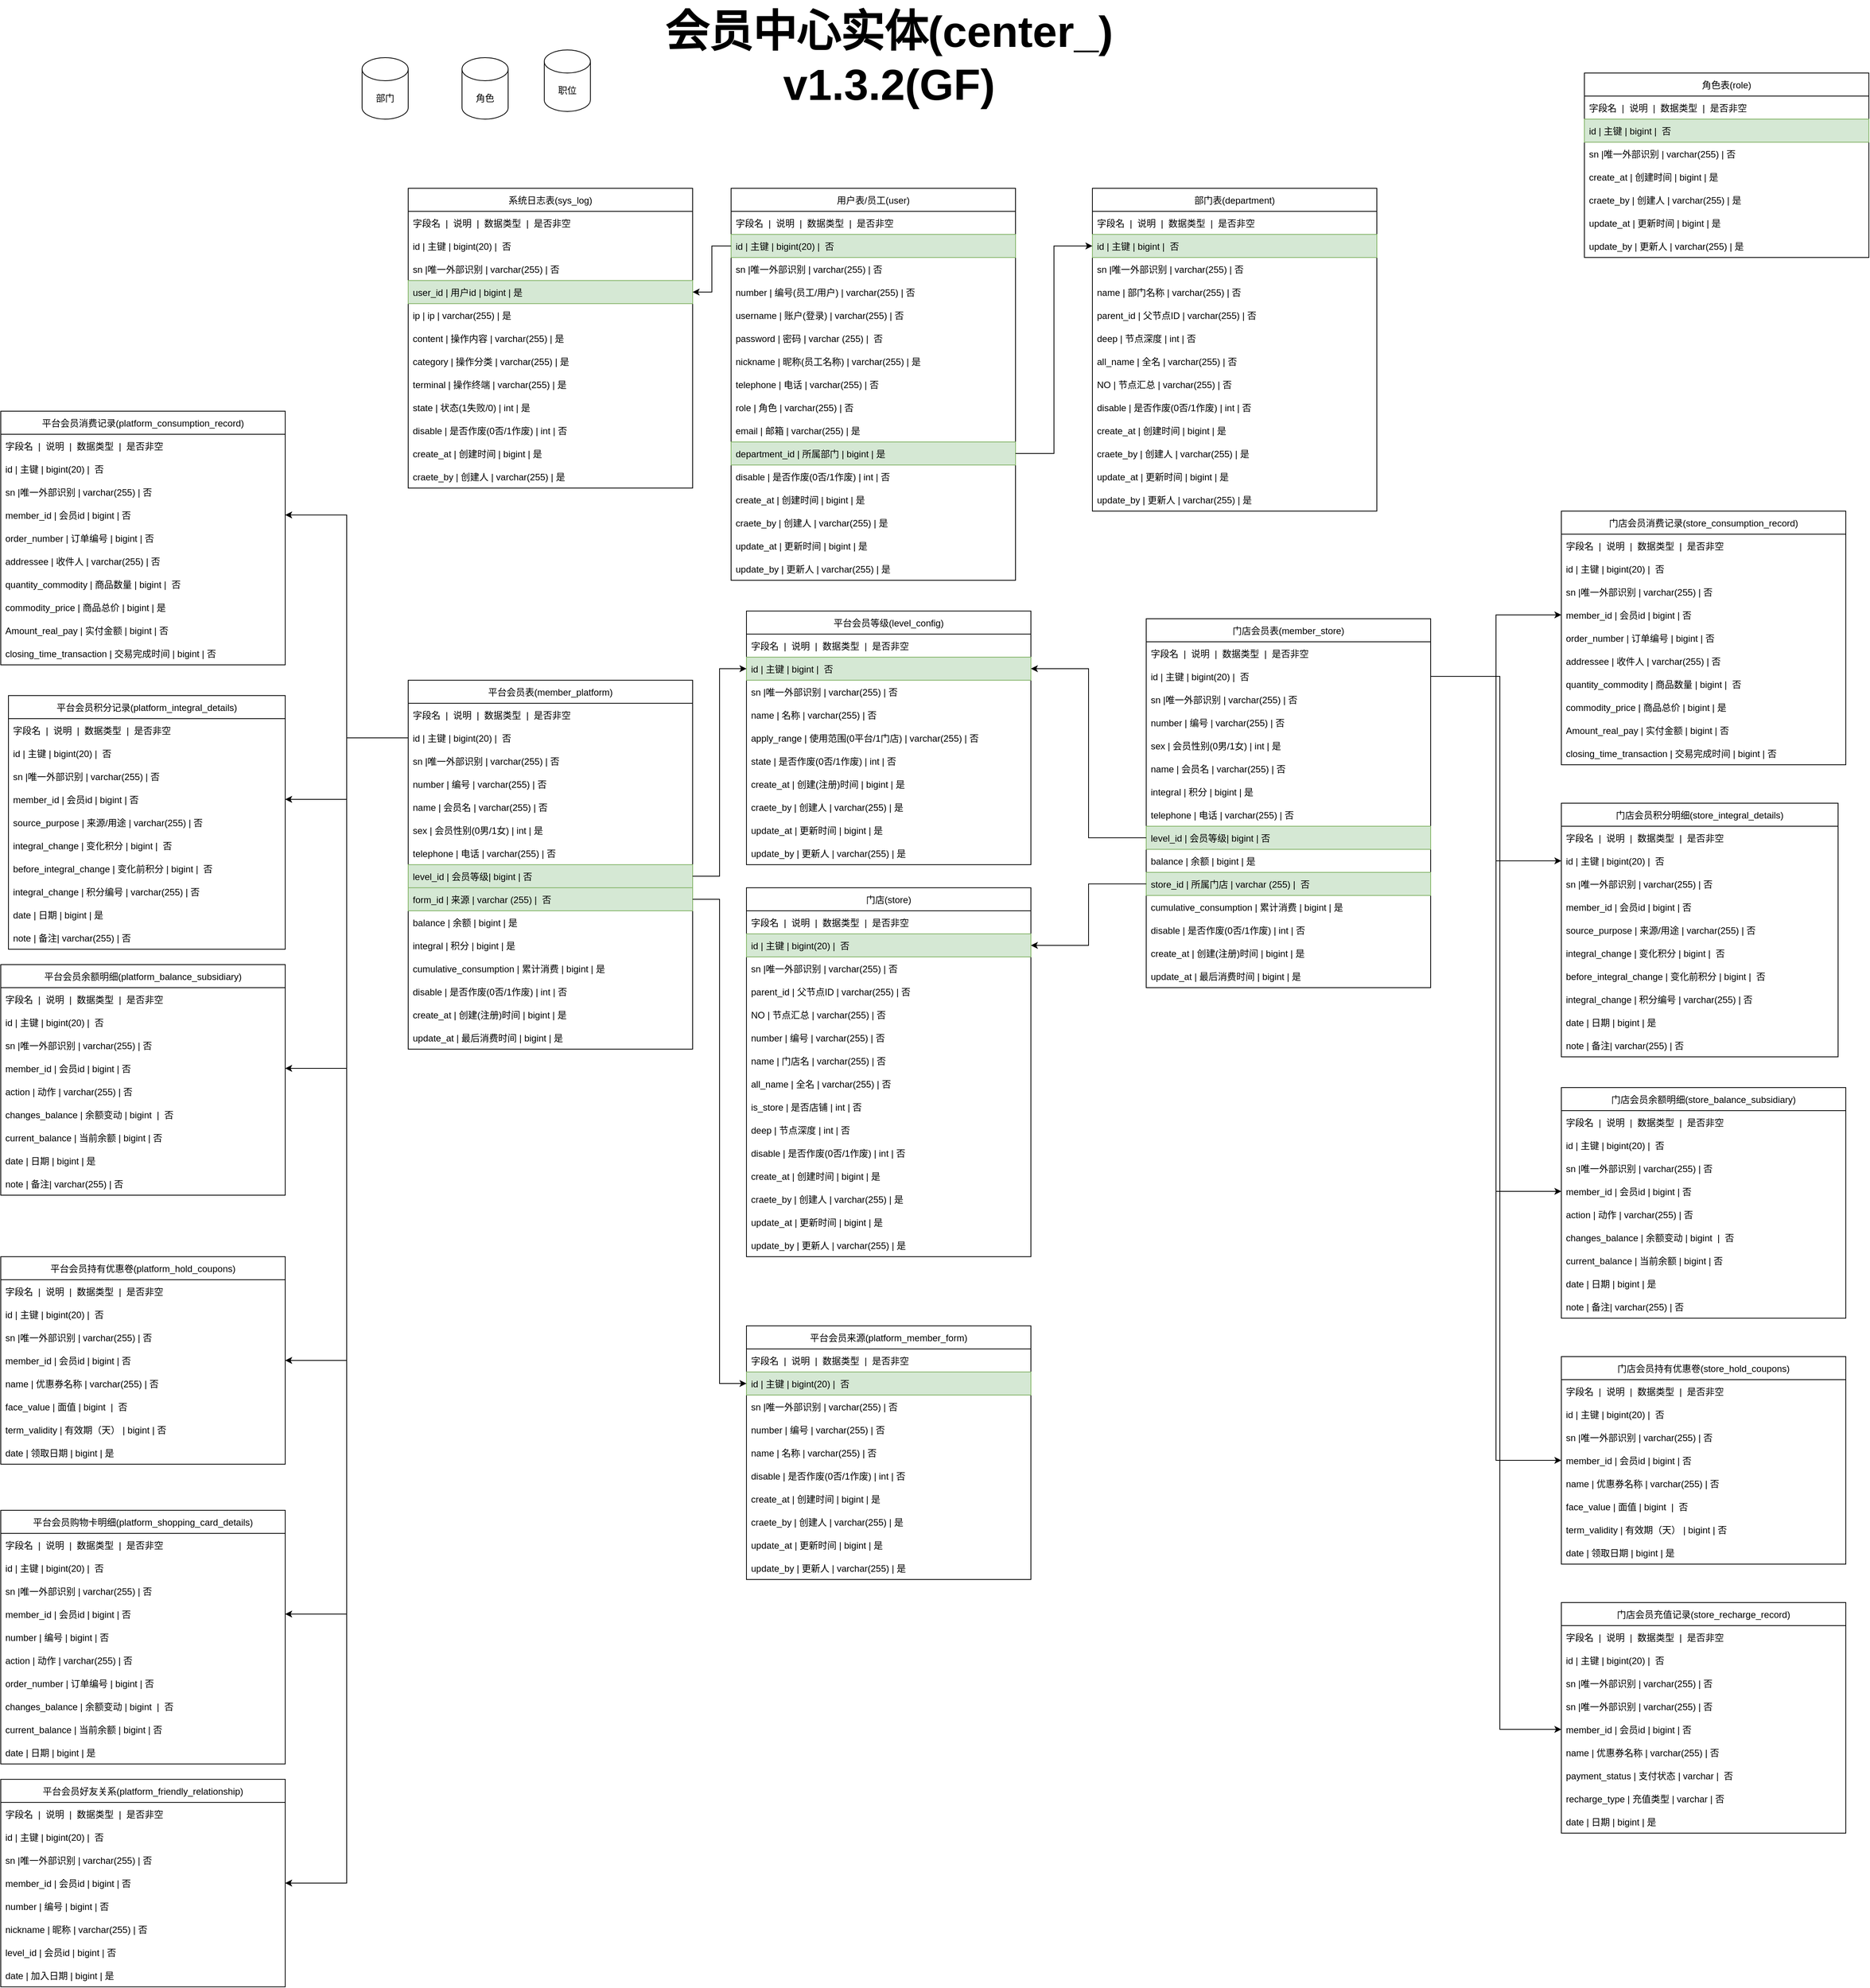 <mxfile version="20.5.1" type="github">
  <diagram id="sI_Y1GV-eMA6kngm9zq1" name="第 1 页">
    <mxGraphModel dx="3076" dy="1867" grid="1" gridSize="10" guides="1" tooltips="1" connect="1" arrows="1" fold="1" page="1" pageScale="1" pageWidth="827" pageHeight="1169" math="0" shadow="0">
      <root>
        <mxCell id="0" />
        <mxCell id="1" parent="0" />
        <mxCell id="dPkmCBX09Qdh__wMUIUd-1" value="&lt;font size=&quot;1&quot; color=&quot;#000000&quot;&gt;&lt;b style=&quot;font-size: 57px;&quot;&gt;会员中心实体(&lt;/b&gt;&lt;/font&gt;&lt;b style=&quot;color: rgb(0, 0, 0); font-size: 57px;&quot;&gt;center_)&lt;/b&gt;&lt;font size=&quot;1&quot; color=&quot;#000000&quot;&gt;&lt;b style=&quot;font-size: 57px;&quot;&gt;&lt;br&gt;&lt;/b&gt;&lt;/font&gt;&lt;font size=&quot;1&quot; color=&quot;#000000&quot;&gt;&lt;b style=&quot;font-size: 57px;&quot;&gt;v1.3.2(&lt;/b&gt;&lt;/font&gt;&lt;b style=&quot;color: rgb(0, 0, 0); font-size: 57px;&quot;&gt;GF&lt;/b&gt;&lt;font size=&quot;1&quot; color=&quot;#000000&quot;&gt;&lt;b style=&quot;font-size: 57px;&quot;&gt;)&lt;/b&gt;&lt;/font&gt;" style="text;html=1;align=center;verticalAlign=middle;resizable=0;points=[];autosize=1;strokeColor=none;fillColor=none;fontSize=13;fontColor=#CCCCCC;" parent="1" vertex="1">
          <mxGeometry x="-270" y="-1165" width="610" height="150" as="geometry" />
        </mxCell>
        <mxCell id="cpaXrOd0vx1lCAqIQ1UL-1" value="用户表/员工(user)" style="swimlane;fontStyle=0;childLayout=stackLayout;horizontal=1;startSize=30;horizontalStack=0;resizeParent=1;resizeParentMax=0;resizeLast=0;collapsible=1;marginBottom=0;" parent="1" vertex="1">
          <mxGeometry x="-170" y="-920" width="370" height="510" as="geometry" />
        </mxCell>
        <mxCell id="cpaXrOd0vx1lCAqIQ1UL-2" value="字段名  |  说明  |  数据类型  |  是否非空" style="text;strokeColor=none;fillColor=none;align=left;verticalAlign=middle;spacingLeft=4;spacingRight=4;overflow=hidden;points=[[0,0.5],[1,0.5]];portConstraint=eastwest;rotatable=0;" parent="cpaXrOd0vx1lCAqIQ1UL-1" vertex="1">
          <mxGeometry y="30" width="370" height="30" as="geometry" />
        </mxCell>
        <mxCell id="cpaXrOd0vx1lCAqIQ1UL-3" value="id | 主键 | bigint(20) |  否" style="text;strokeColor=#82b366;fillColor=#d5e8d4;align=left;verticalAlign=middle;spacingLeft=4;spacingRight=4;overflow=hidden;points=[[0,0.5],[1,0.5]];portConstraint=eastwest;rotatable=0;" parent="cpaXrOd0vx1lCAqIQ1UL-1" vertex="1">
          <mxGeometry y="60" width="370" height="30" as="geometry" />
        </mxCell>
        <mxCell id="cpaXrOd0vx1lCAqIQ1UL-5" value="sn |唯一外部识别 | varchar(255) | 否" style="text;strokeColor=none;fillColor=none;align=left;verticalAlign=middle;spacingLeft=4;spacingRight=4;overflow=hidden;points=[[0,0.5],[1,0.5]];portConstraint=eastwest;rotatable=0;" parent="cpaXrOd0vx1lCAqIQ1UL-1" vertex="1">
          <mxGeometry y="90" width="370" height="30" as="geometry" />
        </mxCell>
        <mxCell id="cpaXrOd0vx1lCAqIQ1UL-66" value="number | 编号(员工/用户) | varchar(255) | 否" style="text;strokeColor=none;fillColor=none;align=left;verticalAlign=middle;spacingLeft=4;spacingRight=4;overflow=hidden;points=[[0,0.5],[1,0.5]];portConstraint=eastwest;rotatable=0;" parent="cpaXrOd0vx1lCAqIQ1UL-1" vertex="1">
          <mxGeometry y="120" width="370" height="30" as="geometry" />
        </mxCell>
        <mxCell id="cpaXrOd0vx1lCAqIQ1UL-4" value="username | 账户(登录) | varchar(255) | 否  " style="text;strokeColor=none;fillColor=none;align=left;verticalAlign=middle;spacingLeft=4;spacingRight=4;overflow=hidden;points=[[0,0.5],[1,0.5]];portConstraint=eastwest;rotatable=0;" parent="cpaXrOd0vx1lCAqIQ1UL-1" vertex="1">
          <mxGeometry y="150" width="370" height="30" as="geometry" />
        </mxCell>
        <mxCell id="cpaXrOd0vx1lCAqIQ1UL-6" value="password | 密码 | varchar (255) |  否" style="text;strokeColor=none;fillColor=none;align=left;verticalAlign=middle;spacingLeft=4;spacingRight=4;overflow=hidden;points=[[0,0.5],[1,0.5]];portConstraint=eastwest;rotatable=0;" parent="cpaXrOd0vx1lCAqIQ1UL-1" vertex="1">
          <mxGeometry y="180" width="370" height="30" as="geometry" />
        </mxCell>
        <mxCell id="cpaXrOd0vx1lCAqIQ1UL-7" value="nickname | 昵称(员工名称) | varchar(255) | 是" style="text;strokeColor=none;fillColor=none;align=left;verticalAlign=middle;spacingLeft=4;spacingRight=4;overflow=hidden;points=[[0,0.5],[1,0.5]];portConstraint=eastwest;rotatable=0;" parent="cpaXrOd0vx1lCAqIQ1UL-1" vertex="1">
          <mxGeometry y="210" width="370" height="30" as="geometry" />
        </mxCell>
        <mxCell id="cpaXrOd0vx1lCAqIQ1UL-8" value="telephone | 电话 | varchar(255) | 否" style="text;strokeColor=none;fillColor=none;align=left;verticalAlign=middle;spacingLeft=4;spacingRight=4;overflow=hidden;points=[[0,0.5],[1,0.5]];portConstraint=eastwest;rotatable=0;" parent="cpaXrOd0vx1lCAqIQ1UL-1" vertex="1">
          <mxGeometry y="240" width="370" height="30" as="geometry" />
        </mxCell>
        <mxCell id="cpaXrOd0vx1lCAqIQ1UL-83" value="role | 角色 | varchar(255) | 否" style="text;strokeColor=none;fillColor=none;align=left;verticalAlign=middle;spacingLeft=4;spacingRight=4;overflow=hidden;points=[[0,0.5],[1,0.5]];portConstraint=eastwest;rotatable=0;" parent="cpaXrOd0vx1lCAqIQ1UL-1" vertex="1">
          <mxGeometry y="270" width="370" height="30" as="geometry" />
        </mxCell>
        <mxCell id="cpaXrOd0vx1lCAqIQ1UL-9" value="email | 邮箱 | varchar(255) | 是" style="text;strokeColor=none;fillColor=none;align=left;verticalAlign=middle;spacingLeft=4;spacingRight=4;overflow=hidden;points=[[0,0.5],[1,0.5]];portConstraint=eastwest;rotatable=0;" parent="cpaXrOd0vx1lCAqIQ1UL-1" vertex="1">
          <mxGeometry y="300" width="370" height="30" as="geometry" />
        </mxCell>
        <mxCell id="cpaXrOd0vx1lCAqIQ1UL-11" value="department_id | 所属部门 | bigint | 是" style="text;strokeColor=#82b366;fillColor=#d5e8d4;align=left;verticalAlign=middle;spacingLeft=4;spacingRight=4;overflow=hidden;points=[[0,0.5],[1,0.5]];portConstraint=eastwest;rotatable=0;" parent="cpaXrOd0vx1lCAqIQ1UL-1" vertex="1">
          <mxGeometry y="330" width="370" height="30" as="geometry" />
        </mxCell>
        <mxCell id="cpaXrOd0vx1lCAqIQ1UL-10" value="disable | 是否作废(0否/1作废) | int | 否" style="text;strokeColor=none;fillColor=none;align=left;verticalAlign=middle;spacingLeft=4;spacingRight=4;overflow=hidden;points=[[0,0.5],[1,0.5]];portConstraint=eastwest;rotatable=0;" parent="cpaXrOd0vx1lCAqIQ1UL-1" vertex="1">
          <mxGeometry y="360" width="370" height="30" as="geometry" />
        </mxCell>
        <mxCell id="cpaXrOd0vx1lCAqIQ1UL-24" value="create_at | 创建时间 | bigint | 是" style="text;strokeColor=none;fillColor=none;align=left;verticalAlign=middle;spacingLeft=4;spacingRight=4;overflow=hidden;points=[[0,0.5],[1,0.5]];portConstraint=eastwest;rotatable=0;" parent="cpaXrOd0vx1lCAqIQ1UL-1" vertex="1">
          <mxGeometry y="390" width="370" height="30" as="geometry" />
        </mxCell>
        <mxCell id="cpaXrOd0vx1lCAqIQ1UL-27" value="craete_by | 创建人 | varchar(255) | 是" style="text;strokeColor=none;fillColor=none;align=left;verticalAlign=middle;spacingLeft=4;spacingRight=4;overflow=hidden;points=[[0,0.5],[1,0.5]];portConstraint=eastwest;rotatable=0;" parent="cpaXrOd0vx1lCAqIQ1UL-1" vertex="1">
          <mxGeometry y="420" width="370" height="30" as="geometry" />
        </mxCell>
        <mxCell id="cpaXrOd0vx1lCAqIQ1UL-26" value="update_at | 更新时间 | bigint | 是" style="text;strokeColor=none;fillColor=none;align=left;verticalAlign=middle;spacingLeft=4;spacingRight=4;overflow=hidden;points=[[0,0.5],[1,0.5]];portConstraint=eastwest;rotatable=0;" parent="cpaXrOd0vx1lCAqIQ1UL-1" vertex="1">
          <mxGeometry y="450" width="370" height="30" as="geometry" />
        </mxCell>
        <mxCell id="cpaXrOd0vx1lCAqIQ1UL-25" value="update_by | 更新人 | varchar(255) | 是" style="text;strokeColor=none;fillColor=none;align=left;verticalAlign=middle;spacingLeft=4;spacingRight=4;overflow=hidden;points=[[0,0.5],[1,0.5]];portConstraint=eastwest;rotatable=0;" parent="cpaXrOd0vx1lCAqIQ1UL-1" vertex="1">
          <mxGeometry y="480" width="370" height="30" as="geometry" />
        </mxCell>
        <mxCell id="cpaXrOd0vx1lCAqIQ1UL-12" value="部门表(department)" style="swimlane;fontStyle=0;childLayout=stackLayout;horizontal=1;startSize=30;horizontalStack=0;resizeParent=1;resizeParentMax=0;resizeLast=0;collapsible=1;marginBottom=0;" parent="1" vertex="1">
          <mxGeometry x="300" y="-920" width="370" height="420" as="geometry" />
        </mxCell>
        <mxCell id="cpaXrOd0vx1lCAqIQ1UL-13" value="字段名  |  说明  |  数据类型  |  是否非空" style="text;strokeColor=none;fillColor=none;align=left;verticalAlign=middle;spacingLeft=4;spacingRight=4;overflow=hidden;points=[[0,0.5],[1,0.5]];portConstraint=eastwest;rotatable=0;" parent="cpaXrOd0vx1lCAqIQ1UL-12" vertex="1">
          <mxGeometry y="30" width="370" height="30" as="geometry" />
        </mxCell>
        <mxCell id="cpaXrOd0vx1lCAqIQ1UL-14" value="id | 主键 | bigint |  否" style="text;strokeColor=#82b366;fillColor=#d5e8d4;align=left;verticalAlign=middle;spacingLeft=4;spacingRight=4;overflow=hidden;points=[[0,0.5],[1,0.5]];portConstraint=eastwest;rotatable=0;" parent="cpaXrOd0vx1lCAqIQ1UL-12" vertex="1">
          <mxGeometry y="60" width="370" height="30" as="geometry" />
        </mxCell>
        <mxCell id="cpaXrOd0vx1lCAqIQ1UL-15" value="sn |唯一外部识别 | varchar(255) | 否" style="text;strokeColor=none;fillColor=none;align=left;verticalAlign=middle;spacingLeft=4;spacingRight=4;overflow=hidden;points=[[0,0.5],[1,0.5]];portConstraint=eastwest;rotatable=0;" parent="cpaXrOd0vx1lCAqIQ1UL-12" vertex="1">
          <mxGeometry y="90" width="370" height="30" as="geometry" />
        </mxCell>
        <mxCell id="cpaXrOd0vx1lCAqIQ1UL-17" value="name | 部门名称 | varchar(255) | 否" style="text;strokeColor=none;fillColor=none;align=left;verticalAlign=middle;spacingLeft=4;spacingRight=4;overflow=hidden;points=[[0,0.5],[1,0.5]];portConstraint=eastwest;rotatable=0;" parent="cpaXrOd0vx1lCAqIQ1UL-12" vertex="1">
          <mxGeometry y="120" width="370" height="30" as="geometry" />
        </mxCell>
        <mxCell id="WFpUsZVEF7jUPBBt3aHF-81" value="parent_id | 父节点ID | varchar(255) | 否  " style="text;strokeColor=none;fillColor=none;align=left;verticalAlign=middle;spacingLeft=4;spacingRight=4;overflow=hidden;points=[[0,0.5],[1,0.5]];portConstraint=eastwest;rotatable=0;" parent="cpaXrOd0vx1lCAqIQ1UL-12" vertex="1">
          <mxGeometry y="150" width="370" height="30" as="geometry" />
        </mxCell>
        <mxCell id="WFpUsZVEF7jUPBBt3aHF-82" value="deep | 节点深度 | int | 否  " style="text;strokeColor=none;fillColor=none;align=left;verticalAlign=middle;spacingLeft=4;spacingRight=4;overflow=hidden;points=[[0,0.5],[1,0.5]];portConstraint=eastwest;rotatable=0;" parent="cpaXrOd0vx1lCAqIQ1UL-12" vertex="1">
          <mxGeometry y="180" width="370" height="30" as="geometry" />
        </mxCell>
        <mxCell id="WFpUsZVEF7jUPBBt3aHF-84" value="all_name | 全名 | varchar(255) | 否  " style="text;strokeColor=none;fillColor=none;align=left;verticalAlign=middle;spacingLeft=4;spacingRight=4;overflow=hidden;points=[[0,0.5],[1,0.5]];portConstraint=eastwest;rotatable=0;" parent="cpaXrOd0vx1lCAqIQ1UL-12" vertex="1">
          <mxGeometry y="210" width="370" height="30" as="geometry" />
        </mxCell>
        <mxCell id="WFpUsZVEF7jUPBBt3aHF-83" value="NO | 节点汇总 | varchar(255) | 否  " style="text;strokeColor=none;fillColor=none;align=left;verticalAlign=middle;spacingLeft=4;spacingRight=4;overflow=hidden;points=[[0,0.5],[1,0.5]];portConstraint=eastwest;rotatable=0;" parent="cpaXrOd0vx1lCAqIQ1UL-12" vertex="1">
          <mxGeometry y="240" width="370" height="30" as="geometry" />
        </mxCell>
        <mxCell id="cpaXrOd0vx1lCAqIQ1UL-22" value="disable | 是否作废(0否/1作废) | int | 否" style="text;strokeColor=none;fillColor=none;align=left;verticalAlign=middle;spacingLeft=4;spacingRight=4;overflow=hidden;points=[[0,0.5],[1,0.5]];portConstraint=eastwest;rotatable=0;" parent="cpaXrOd0vx1lCAqIQ1UL-12" vertex="1">
          <mxGeometry y="270" width="370" height="30" as="geometry" />
        </mxCell>
        <mxCell id="cpaXrOd0vx1lCAqIQ1UL-28" value="create_at | 创建时间 | bigint | 是" style="text;strokeColor=none;fillColor=none;align=left;verticalAlign=middle;spacingLeft=4;spacingRight=4;overflow=hidden;points=[[0,0.5],[1,0.5]];portConstraint=eastwest;rotatable=0;" parent="cpaXrOd0vx1lCAqIQ1UL-12" vertex="1">
          <mxGeometry y="300" width="370" height="30" as="geometry" />
        </mxCell>
        <mxCell id="cpaXrOd0vx1lCAqIQ1UL-29" value="craete_by | 创建人 | varchar(255) | 是" style="text;strokeColor=none;fillColor=none;align=left;verticalAlign=middle;spacingLeft=4;spacingRight=4;overflow=hidden;points=[[0,0.5],[1,0.5]];portConstraint=eastwest;rotatable=0;" parent="cpaXrOd0vx1lCAqIQ1UL-12" vertex="1">
          <mxGeometry y="330" width="370" height="30" as="geometry" />
        </mxCell>
        <mxCell id="cpaXrOd0vx1lCAqIQ1UL-30" value="update_at | 更新时间 | bigint | 是" style="text;strokeColor=none;fillColor=none;align=left;verticalAlign=middle;spacingLeft=4;spacingRight=4;overflow=hidden;points=[[0,0.5],[1,0.5]];portConstraint=eastwest;rotatable=0;" parent="cpaXrOd0vx1lCAqIQ1UL-12" vertex="1">
          <mxGeometry y="360" width="370" height="30" as="geometry" />
        </mxCell>
        <mxCell id="cpaXrOd0vx1lCAqIQ1UL-31" value="update_by | 更新人 | varchar(255) | 是" style="text;strokeColor=none;fillColor=none;align=left;verticalAlign=middle;spacingLeft=4;spacingRight=4;overflow=hidden;points=[[0,0.5],[1,0.5]];portConstraint=eastwest;rotatable=0;" parent="cpaXrOd0vx1lCAqIQ1UL-12" vertex="1">
          <mxGeometry y="390" width="370" height="30" as="geometry" />
        </mxCell>
        <mxCell id="cpaXrOd0vx1lCAqIQ1UL-23" style="edgeStyle=orthogonalEdgeStyle;rounded=0;orthogonalLoop=1;jettySize=auto;html=1;" parent="1" source="cpaXrOd0vx1lCAqIQ1UL-11" target="cpaXrOd0vx1lCAqIQ1UL-14" edge="1">
          <mxGeometry relative="1" as="geometry" />
        </mxCell>
        <mxCell id="cpaXrOd0vx1lCAqIQ1UL-32" value="系统日志表(sys_log)" style="swimlane;fontStyle=0;childLayout=stackLayout;horizontal=1;startSize=30;horizontalStack=0;resizeParent=1;resizeParentMax=0;resizeLast=0;collapsible=1;marginBottom=0;" parent="1" vertex="1">
          <mxGeometry x="-590" y="-920" width="370" height="390" as="geometry" />
        </mxCell>
        <mxCell id="cpaXrOd0vx1lCAqIQ1UL-33" value="字段名  |  说明  |  数据类型  |  是否非空" style="text;strokeColor=none;fillColor=none;align=left;verticalAlign=middle;spacingLeft=4;spacingRight=4;overflow=hidden;points=[[0,0.5],[1,0.5]];portConstraint=eastwest;rotatable=0;" parent="cpaXrOd0vx1lCAqIQ1UL-32" vertex="1">
          <mxGeometry y="30" width="370" height="30" as="geometry" />
        </mxCell>
        <mxCell id="cpaXrOd0vx1lCAqIQ1UL-34" value="id | 主键 | bigint(20) |  否" style="text;strokeColor=none;fillColor=none;align=left;verticalAlign=middle;spacingLeft=4;spacingRight=4;overflow=hidden;points=[[0,0.5],[1,0.5]];portConstraint=eastwest;rotatable=0;" parent="cpaXrOd0vx1lCAqIQ1UL-32" vertex="1">
          <mxGeometry y="60" width="370" height="30" as="geometry" />
        </mxCell>
        <mxCell id="cpaXrOd0vx1lCAqIQ1UL-35" value="sn |唯一外部识别 | varchar(255) | 否" style="text;strokeColor=none;fillColor=none;align=left;verticalAlign=middle;spacingLeft=4;spacingRight=4;overflow=hidden;points=[[0,0.5],[1,0.5]];portConstraint=eastwest;rotatable=0;" parent="cpaXrOd0vx1lCAqIQ1UL-32" vertex="1">
          <mxGeometry y="90" width="370" height="30" as="geometry" />
        </mxCell>
        <mxCell id="cpaXrOd0vx1lCAqIQ1UL-36" value="user_id | 用户id | bigint | 是" style="text;strokeColor=#82b366;fillColor=#d5e8d4;align=left;verticalAlign=middle;spacingLeft=4;spacingRight=4;overflow=hidden;points=[[0,0.5],[1,0.5]];portConstraint=eastwest;rotatable=0;" parent="cpaXrOd0vx1lCAqIQ1UL-32" vertex="1">
          <mxGeometry y="120" width="370" height="30" as="geometry" />
        </mxCell>
        <mxCell id="cpaXrOd0vx1lCAqIQ1UL-37" value="ip | ip | varchar(255) | 是" style="text;strokeColor=none;fillColor=none;align=left;verticalAlign=middle;spacingLeft=4;spacingRight=4;overflow=hidden;points=[[0,0.5],[1,0.5]];portConstraint=eastwest;rotatable=0;" parent="cpaXrOd0vx1lCAqIQ1UL-32" vertex="1">
          <mxGeometry y="150" width="370" height="30" as="geometry" />
        </mxCell>
        <mxCell id="cpaXrOd0vx1lCAqIQ1UL-38" value="content | 操作内容 | varchar(255) | 是" style="text;strokeColor=none;fillColor=none;align=left;verticalAlign=middle;spacingLeft=4;spacingRight=4;overflow=hidden;points=[[0,0.5],[1,0.5]];portConstraint=eastwest;rotatable=0;" parent="cpaXrOd0vx1lCAqIQ1UL-32" vertex="1">
          <mxGeometry y="180" width="370" height="30" as="geometry" />
        </mxCell>
        <mxCell id="cpaXrOd0vx1lCAqIQ1UL-48" value="category | 操作分类 | varchar(255) | 是" style="text;strokeColor=none;fillColor=none;align=left;verticalAlign=middle;spacingLeft=4;spacingRight=4;overflow=hidden;points=[[0,0.5],[1,0.5]];portConstraint=eastwest;rotatable=0;" parent="cpaXrOd0vx1lCAqIQ1UL-32" vertex="1">
          <mxGeometry y="210" width="370" height="30" as="geometry" />
        </mxCell>
        <mxCell id="cpaXrOd0vx1lCAqIQ1UL-49" value="terminal | 操作终端 | varchar(255) | 是" style="text;strokeColor=none;fillColor=none;align=left;verticalAlign=middle;spacingLeft=4;spacingRight=4;overflow=hidden;points=[[0,0.5],[1,0.5]];portConstraint=eastwest;rotatable=0;" parent="cpaXrOd0vx1lCAqIQ1UL-32" vertex="1">
          <mxGeometry y="240" width="370" height="30" as="geometry" />
        </mxCell>
        <mxCell id="cpaXrOd0vx1lCAqIQ1UL-50" value="state | 状态(1失败/0) | int | 是" style="text;strokeColor=none;fillColor=none;align=left;verticalAlign=middle;spacingLeft=4;spacingRight=4;overflow=hidden;points=[[0,0.5],[1,0.5]];portConstraint=eastwest;rotatable=0;" parent="cpaXrOd0vx1lCAqIQ1UL-32" vertex="1">
          <mxGeometry y="270" width="370" height="30" as="geometry" />
        </mxCell>
        <mxCell id="cpaXrOd0vx1lCAqIQ1UL-42" value="disable | 是否作废(0否/1作废) | int | 否" style="text;strokeColor=none;fillColor=none;align=left;verticalAlign=middle;spacingLeft=4;spacingRight=4;overflow=hidden;points=[[0,0.5],[1,0.5]];portConstraint=eastwest;rotatable=0;" parent="cpaXrOd0vx1lCAqIQ1UL-32" vertex="1">
          <mxGeometry y="300" width="370" height="30" as="geometry" />
        </mxCell>
        <mxCell id="cpaXrOd0vx1lCAqIQ1UL-43" value="create_at | 创建时间 | bigint | 是" style="text;strokeColor=none;fillColor=none;align=left;verticalAlign=middle;spacingLeft=4;spacingRight=4;overflow=hidden;points=[[0,0.5],[1,0.5]];portConstraint=eastwest;rotatable=0;" parent="cpaXrOd0vx1lCAqIQ1UL-32" vertex="1">
          <mxGeometry y="330" width="370" height="30" as="geometry" />
        </mxCell>
        <mxCell id="cpaXrOd0vx1lCAqIQ1UL-44" value="craete_by | 创建人 | varchar(255) | 是" style="text;strokeColor=none;fillColor=none;align=left;verticalAlign=middle;spacingLeft=4;spacingRight=4;overflow=hidden;points=[[0,0.5],[1,0.5]];portConstraint=eastwest;rotatable=0;" parent="cpaXrOd0vx1lCAqIQ1UL-32" vertex="1">
          <mxGeometry y="360" width="370" height="30" as="geometry" />
        </mxCell>
        <mxCell id="cpaXrOd0vx1lCAqIQ1UL-47" style="edgeStyle=orthogonalEdgeStyle;rounded=0;orthogonalLoop=1;jettySize=auto;html=1;" parent="1" source="cpaXrOd0vx1lCAqIQ1UL-3" target="cpaXrOd0vx1lCAqIQ1UL-36" edge="1">
          <mxGeometry relative="1" as="geometry" />
        </mxCell>
        <mxCell id="cpaXrOd0vx1lCAqIQ1UL-51" value="平台会员表(member_platform)" style="swimlane;fontStyle=0;childLayout=stackLayout;horizontal=1;startSize=30;horizontalStack=0;resizeParent=1;resizeParentMax=0;resizeLast=0;collapsible=1;marginBottom=0;" parent="1" vertex="1">
          <mxGeometry x="-590" y="-280" width="370" height="480" as="geometry" />
        </mxCell>
        <mxCell id="cpaXrOd0vx1lCAqIQ1UL-52" value="字段名  |  说明  |  数据类型  |  是否非空" style="text;strokeColor=none;fillColor=none;align=left;verticalAlign=middle;spacingLeft=4;spacingRight=4;overflow=hidden;points=[[0,0.5],[1,0.5]];portConstraint=eastwest;rotatable=0;" parent="cpaXrOd0vx1lCAqIQ1UL-51" vertex="1">
          <mxGeometry y="30" width="370" height="30" as="geometry" />
        </mxCell>
        <mxCell id="cpaXrOd0vx1lCAqIQ1UL-53" value="id | 主键 | bigint(20) |  否" style="text;align=left;verticalAlign=middle;spacingLeft=4;spacingRight=4;overflow=hidden;points=[[0,0.5],[1,0.5]];portConstraint=eastwest;rotatable=0;" parent="cpaXrOd0vx1lCAqIQ1UL-51" vertex="1">
          <mxGeometry y="60" width="370" height="30" as="geometry" />
        </mxCell>
        <mxCell id="cpaXrOd0vx1lCAqIQ1UL-54" value="sn |唯一外部识别 | varchar(255) | 否" style="text;strokeColor=none;fillColor=none;align=left;verticalAlign=middle;spacingLeft=4;spacingRight=4;overflow=hidden;points=[[0,0.5],[1,0.5]];portConstraint=eastwest;rotatable=0;" parent="cpaXrOd0vx1lCAqIQ1UL-51" vertex="1">
          <mxGeometry y="90" width="370" height="30" as="geometry" />
        </mxCell>
        <mxCell id="cpaXrOd0vx1lCAqIQ1UL-84" value="number | 编号 | varchar(255) | 否" style="text;strokeColor=none;fillColor=none;align=left;verticalAlign=middle;spacingLeft=4;spacingRight=4;overflow=hidden;points=[[0,0.5],[1,0.5]];portConstraint=eastwest;rotatable=0;" parent="cpaXrOd0vx1lCAqIQ1UL-51" vertex="1">
          <mxGeometry y="120" width="370" height="30" as="geometry" />
        </mxCell>
        <mxCell id="cpaXrOd0vx1lCAqIQ1UL-55" value="name | 会员名 | varchar(255) | 否  " style="text;strokeColor=none;fillColor=none;align=left;verticalAlign=middle;spacingLeft=4;spacingRight=4;overflow=hidden;points=[[0,0.5],[1,0.5]];portConstraint=eastwest;rotatable=0;" parent="cpaXrOd0vx1lCAqIQ1UL-51" vertex="1">
          <mxGeometry y="150" width="370" height="30" as="geometry" />
        </mxCell>
        <mxCell id="cpaXrOd0vx1lCAqIQ1UL-85" value="sex | 会员性别(0男/1女) | int | 是" style="text;strokeColor=none;fillColor=none;align=left;verticalAlign=middle;spacingLeft=4;spacingRight=4;overflow=hidden;points=[[0,0.5],[1,0.5]];portConstraint=eastwest;rotatable=0;" parent="cpaXrOd0vx1lCAqIQ1UL-51" vertex="1">
          <mxGeometry y="180" width="370" height="30" as="geometry" />
        </mxCell>
        <mxCell id="cpaXrOd0vx1lCAqIQ1UL-58" value="telephone | 电话 | varchar(255) | 否" style="text;strokeColor=none;fillColor=none;align=left;verticalAlign=middle;spacingLeft=4;spacingRight=4;overflow=hidden;points=[[0,0.5],[1,0.5]];portConstraint=eastwest;rotatable=0;" parent="cpaXrOd0vx1lCAqIQ1UL-51" vertex="1">
          <mxGeometry y="210" width="370" height="30" as="geometry" />
        </mxCell>
        <mxCell id="cpaXrOd0vx1lCAqIQ1UL-59" value="level_id | 会员等级| bigint | 否" style="text;strokeColor=#82b366;fillColor=#d5e8d4;align=left;verticalAlign=middle;spacingLeft=4;spacingRight=4;overflow=hidden;points=[[0,0.5],[1,0.5]];portConstraint=eastwest;rotatable=0;" parent="cpaXrOd0vx1lCAqIQ1UL-51" vertex="1">
          <mxGeometry y="240" width="370" height="30" as="geometry" />
        </mxCell>
        <mxCell id="cpaXrOd0vx1lCAqIQ1UL-56" value="form_id | 来源 | varchar (255) |  否" style="text;strokeColor=#82b366;fillColor=#d5e8d4;align=left;verticalAlign=middle;spacingLeft=4;spacingRight=4;overflow=hidden;points=[[0,0.5],[1,0.5]];portConstraint=eastwest;rotatable=0;" parent="cpaXrOd0vx1lCAqIQ1UL-51" vertex="1">
          <mxGeometry y="270" width="370" height="30" as="geometry" />
        </mxCell>
        <mxCell id="cpaXrOd0vx1lCAqIQ1UL-57" value="balance | 余额 | bigint | 是" style="text;strokeColor=none;fillColor=none;align=left;verticalAlign=middle;spacingLeft=4;spacingRight=4;overflow=hidden;points=[[0,0.5],[1,0.5]];portConstraint=eastwest;rotatable=0;" parent="cpaXrOd0vx1lCAqIQ1UL-51" vertex="1">
          <mxGeometry y="300" width="370" height="30" as="geometry" />
        </mxCell>
        <mxCell id="cpaXrOd0vx1lCAqIQ1UL-60" value="integral | 积分 | bigint | 是" style="text;align=left;verticalAlign=middle;spacingLeft=4;spacingRight=4;overflow=hidden;points=[[0,0.5],[1,0.5]];portConstraint=eastwest;rotatable=0;" parent="cpaXrOd0vx1lCAqIQ1UL-51" vertex="1">
          <mxGeometry y="330" width="370" height="30" as="geometry" />
        </mxCell>
        <mxCell id="cpaXrOd0vx1lCAqIQ1UL-102" value="cumulative_consumption | 累计消费 | bigint | 是" style="text;strokeColor=none;fillColor=none;align=left;verticalAlign=middle;spacingLeft=4;spacingRight=4;overflow=hidden;points=[[0,0.5],[1,0.5]];portConstraint=eastwest;rotatable=0;" parent="cpaXrOd0vx1lCAqIQ1UL-51" vertex="1">
          <mxGeometry y="360" width="370" height="30" as="geometry" />
        </mxCell>
        <mxCell id="cpaXrOd0vx1lCAqIQ1UL-61" value="disable | 是否作废(0否/1作废) | int | 否" style="text;strokeColor=none;fillColor=none;align=left;verticalAlign=middle;spacingLeft=4;spacingRight=4;overflow=hidden;points=[[0,0.5],[1,0.5]];portConstraint=eastwest;rotatable=0;" parent="cpaXrOd0vx1lCAqIQ1UL-51" vertex="1">
          <mxGeometry y="390" width="370" height="30" as="geometry" />
        </mxCell>
        <mxCell id="cpaXrOd0vx1lCAqIQ1UL-62" value="create_at | 创建(注册)时间 | bigint | 是" style="text;strokeColor=none;fillColor=none;align=left;verticalAlign=middle;spacingLeft=4;spacingRight=4;overflow=hidden;points=[[0,0.5],[1,0.5]];portConstraint=eastwest;rotatable=0;" parent="cpaXrOd0vx1lCAqIQ1UL-51" vertex="1">
          <mxGeometry y="420" width="370" height="30" as="geometry" />
        </mxCell>
        <mxCell id="cpaXrOd0vx1lCAqIQ1UL-64" value="update_at | 最后消费时间 | bigint | 是" style="text;strokeColor=none;fillColor=none;align=left;verticalAlign=middle;spacingLeft=4;spacingRight=4;overflow=hidden;points=[[0,0.5],[1,0.5]];portConstraint=eastwest;rotatable=0;" parent="cpaXrOd0vx1lCAqIQ1UL-51" vertex="1">
          <mxGeometry y="450" width="370" height="30" as="geometry" />
        </mxCell>
        <mxCell id="cpaXrOd0vx1lCAqIQ1UL-86" value="平台会员等级(level_config)" style="swimlane;fontStyle=0;childLayout=stackLayout;horizontal=1;startSize=30;horizontalStack=0;resizeParent=1;resizeParentMax=0;resizeLast=0;collapsible=1;marginBottom=0;" parent="1" vertex="1">
          <mxGeometry x="-150" y="-370" width="370" height="330" as="geometry" />
        </mxCell>
        <mxCell id="cpaXrOd0vx1lCAqIQ1UL-87" value="字段名  |  说明  |  数据类型  |  是否非空" style="text;strokeColor=none;fillColor=none;align=left;verticalAlign=middle;spacingLeft=4;spacingRight=4;overflow=hidden;points=[[0,0.5],[1,0.5]];portConstraint=eastwest;rotatable=0;" parent="cpaXrOd0vx1lCAqIQ1UL-86" vertex="1">
          <mxGeometry y="30" width="370" height="30" as="geometry" />
        </mxCell>
        <mxCell id="cpaXrOd0vx1lCAqIQ1UL-88" value="id | 主键 | bigint |  否" style="text;strokeColor=#82b366;fillColor=#d5e8d4;align=left;verticalAlign=middle;spacingLeft=4;spacingRight=4;overflow=hidden;points=[[0,0.5],[1,0.5]];portConstraint=eastwest;rotatable=0;" parent="cpaXrOd0vx1lCAqIQ1UL-86" vertex="1">
          <mxGeometry y="60" width="370" height="30" as="geometry" />
        </mxCell>
        <mxCell id="cpaXrOd0vx1lCAqIQ1UL-89" value="sn |唯一外部识别 | varchar(255) | 否" style="text;strokeColor=none;fillColor=none;align=left;verticalAlign=middle;spacingLeft=4;spacingRight=4;overflow=hidden;points=[[0,0.5],[1,0.5]];portConstraint=eastwest;rotatable=0;" parent="cpaXrOd0vx1lCAqIQ1UL-86" vertex="1">
          <mxGeometry y="90" width="370" height="30" as="geometry" />
        </mxCell>
        <mxCell id="cpaXrOd0vx1lCAqIQ1UL-90" value="name | 名称 | varchar(255) | 否" style="text;strokeColor=none;fillColor=none;align=left;verticalAlign=middle;spacingLeft=4;spacingRight=4;overflow=hidden;points=[[0,0.5],[1,0.5]];portConstraint=eastwest;rotatable=0;" parent="cpaXrOd0vx1lCAqIQ1UL-86" vertex="1">
          <mxGeometry y="120" width="370" height="30" as="geometry" />
        </mxCell>
        <mxCell id="cpaXrOd0vx1lCAqIQ1UL-139" value="apply_range | 使用范围(0平台/1门店) | varchar(255) | 否" style="text;strokeColor=none;fillColor=none;align=left;verticalAlign=middle;spacingLeft=4;spacingRight=4;overflow=hidden;points=[[0,0.5],[1,0.5]];portConstraint=eastwest;rotatable=0;" parent="cpaXrOd0vx1lCAqIQ1UL-86" vertex="1">
          <mxGeometry y="150" width="370" height="30" as="geometry" />
        </mxCell>
        <mxCell id="cpaXrOd0vx1lCAqIQ1UL-91" value="state | 是否作废(0否/1作废) | int | 否" style="text;strokeColor=none;fillColor=none;align=left;verticalAlign=middle;spacingLeft=4;spacingRight=4;overflow=hidden;points=[[0,0.5],[1,0.5]];portConstraint=eastwest;rotatable=0;" parent="cpaXrOd0vx1lCAqIQ1UL-86" vertex="1">
          <mxGeometry y="180" width="370" height="30" as="geometry" />
        </mxCell>
        <mxCell id="cpaXrOd0vx1lCAqIQ1UL-96" value="create_at | 创建(注册)时间 | bigint | 是" style="text;strokeColor=none;fillColor=none;align=left;verticalAlign=middle;spacingLeft=4;spacingRight=4;overflow=hidden;points=[[0,0.5],[1,0.5]];portConstraint=eastwest;rotatable=0;" parent="cpaXrOd0vx1lCAqIQ1UL-86" vertex="1">
          <mxGeometry y="210" width="370" height="30" as="geometry" />
        </mxCell>
        <mxCell id="cpaXrOd0vx1lCAqIQ1UL-97" value="craete_by | 创建人 | varchar(255) | 是" style="text;strokeColor=none;fillColor=none;align=left;verticalAlign=middle;spacingLeft=4;spacingRight=4;overflow=hidden;points=[[0,0.5],[1,0.5]];portConstraint=eastwest;rotatable=0;" parent="cpaXrOd0vx1lCAqIQ1UL-86" vertex="1">
          <mxGeometry y="240" width="370" height="30" as="geometry" />
        </mxCell>
        <mxCell id="cpaXrOd0vx1lCAqIQ1UL-98" value="update_at | 更新时间 | bigint | 是" style="text;strokeColor=none;fillColor=none;align=left;verticalAlign=middle;spacingLeft=4;spacingRight=4;overflow=hidden;points=[[0,0.5],[1,0.5]];portConstraint=eastwest;rotatable=0;" parent="cpaXrOd0vx1lCAqIQ1UL-86" vertex="1">
          <mxGeometry y="270" width="370" height="30" as="geometry" />
        </mxCell>
        <mxCell id="cpaXrOd0vx1lCAqIQ1UL-99" value="update_by | 更新人 | varchar(255) | 是" style="text;strokeColor=none;fillColor=none;align=left;verticalAlign=middle;spacingLeft=4;spacingRight=4;overflow=hidden;points=[[0,0.5],[1,0.5]];portConstraint=eastwest;rotatable=0;" parent="cpaXrOd0vx1lCAqIQ1UL-86" vertex="1">
          <mxGeometry y="300" width="370" height="30" as="geometry" />
        </mxCell>
        <mxCell id="cpaXrOd0vx1lCAqIQ1UL-101" style="edgeStyle=orthogonalEdgeStyle;rounded=0;orthogonalLoop=1;jettySize=auto;html=1;entryX=0;entryY=0.5;entryDx=0;entryDy=0;" parent="1" source="cpaXrOd0vx1lCAqIQ1UL-59" target="cpaXrOd0vx1lCAqIQ1UL-88" edge="1">
          <mxGeometry relative="1" as="geometry" />
        </mxCell>
        <mxCell id="cpaXrOd0vx1lCAqIQ1UL-103" value="门店(store)" style="swimlane;fontStyle=0;childLayout=stackLayout;horizontal=1;startSize=30;horizontalStack=0;resizeParent=1;resizeParentMax=0;resizeLast=0;collapsible=1;marginBottom=0;" parent="1" vertex="1">
          <mxGeometry x="-150" y="-10" width="370" height="480" as="geometry" />
        </mxCell>
        <mxCell id="cpaXrOd0vx1lCAqIQ1UL-104" value="字段名  |  说明  |  数据类型  |  是否非空" style="text;strokeColor=none;fillColor=none;align=left;verticalAlign=middle;spacingLeft=4;spacingRight=4;overflow=hidden;points=[[0,0.5],[1,0.5]];portConstraint=eastwest;rotatable=0;" parent="cpaXrOd0vx1lCAqIQ1UL-103" vertex="1">
          <mxGeometry y="30" width="370" height="30" as="geometry" />
        </mxCell>
        <mxCell id="cpaXrOd0vx1lCAqIQ1UL-105" value="id | 主键 | bigint(20) |  否" style="text;align=left;verticalAlign=middle;spacingLeft=4;spacingRight=4;overflow=hidden;points=[[0,0.5],[1,0.5]];portConstraint=eastwest;rotatable=0;fillColor=#d5e8d4;strokeColor=#82b366;" parent="cpaXrOd0vx1lCAqIQ1UL-103" vertex="1">
          <mxGeometry y="60" width="370" height="30" as="geometry" />
        </mxCell>
        <mxCell id="cpaXrOd0vx1lCAqIQ1UL-106" value="sn |唯一外部识别 | varchar(255) | 否" style="text;strokeColor=none;fillColor=none;align=left;verticalAlign=middle;spacingLeft=4;spacingRight=4;overflow=hidden;points=[[0,0.5],[1,0.5]];portConstraint=eastwest;rotatable=0;" parent="cpaXrOd0vx1lCAqIQ1UL-103" vertex="1">
          <mxGeometry y="90" width="370" height="30" as="geometry" />
        </mxCell>
        <mxCell id="cpaXrOd0vx1lCAqIQ1UL-126" value="parent_id | 父节点ID | varchar(255) | 否  " style="text;strokeColor=none;fillColor=none;align=left;verticalAlign=middle;spacingLeft=4;spacingRight=4;overflow=hidden;points=[[0,0.5],[1,0.5]];portConstraint=eastwest;rotatable=0;" parent="cpaXrOd0vx1lCAqIQ1UL-103" vertex="1">
          <mxGeometry y="120" width="370" height="30" as="geometry" />
        </mxCell>
        <mxCell id="cpaXrOd0vx1lCAqIQ1UL-129" value="NO | 节点汇总 | varchar(255) | 否  " style="text;strokeColor=none;fillColor=none;align=left;verticalAlign=middle;spacingLeft=4;spacingRight=4;overflow=hidden;points=[[0,0.5],[1,0.5]];portConstraint=eastwest;rotatable=0;" parent="cpaXrOd0vx1lCAqIQ1UL-103" vertex="1">
          <mxGeometry y="150" width="370" height="30" as="geometry" />
        </mxCell>
        <mxCell id="cpaXrOd0vx1lCAqIQ1UL-107" value="number | 编号 | varchar(255) | 否" style="text;strokeColor=none;fillColor=none;align=left;verticalAlign=middle;spacingLeft=4;spacingRight=4;overflow=hidden;points=[[0,0.5],[1,0.5]];portConstraint=eastwest;rotatable=0;" parent="cpaXrOd0vx1lCAqIQ1UL-103" vertex="1">
          <mxGeometry y="180" width="370" height="30" as="geometry" />
        </mxCell>
        <mxCell id="cpaXrOd0vx1lCAqIQ1UL-108" value="name | 门店名 | varchar(255) | 否  " style="text;strokeColor=none;fillColor=none;align=left;verticalAlign=middle;spacingLeft=4;spacingRight=4;overflow=hidden;points=[[0,0.5],[1,0.5]];portConstraint=eastwest;rotatable=0;" parent="cpaXrOd0vx1lCAqIQ1UL-103" vertex="1">
          <mxGeometry y="210" width="370" height="30" as="geometry" />
        </mxCell>
        <mxCell id="cpaXrOd0vx1lCAqIQ1UL-135" value="all_name | 全名 | varchar(255) | 否  " style="text;strokeColor=none;fillColor=none;align=left;verticalAlign=middle;spacingLeft=4;spacingRight=4;overflow=hidden;points=[[0,0.5],[1,0.5]];portConstraint=eastwest;rotatable=0;" parent="cpaXrOd0vx1lCAqIQ1UL-103" vertex="1">
          <mxGeometry y="240" width="370" height="30" as="geometry" />
        </mxCell>
        <mxCell id="cpaXrOd0vx1lCAqIQ1UL-137" value="is_store | 是否店铺 | int | 否  " style="text;strokeColor=none;fillColor=none;align=left;verticalAlign=middle;spacingLeft=4;spacingRight=4;overflow=hidden;points=[[0,0.5],[1,0.5]];portConstraint=eastwest;rotatable=0;" parent="cpaXrOd0vx1lCAqIQ1UL-103" vertex="1">
          <mxGeometry y="270" width="370" height="30" as="geometry" />
        </mxCell>
        <mxCell id="cpaXrOd0vx1lCAqIQ1UL-138" value="deep | 节点深度 | int | 否  " style="text;strokeColor=none;fillColor=none;align=left;verticalAlign=middle;spacingLeft=4;spacingRight=4;overflow=hidden;points=[[0,0.5],[1,0.5]];portConstraint=eastwest;rotatable=0;" parent="cpaXrOd0vx1lCAqIQ1UL-103" vertex="1">
          <mxGeometry y="300" width="370" height="30" as="geometry" />
        </mxCell>
        <mxCell id="cpaXrOd0vx1lCAqIQ1UL-116" value="disable | 是否作废(0否/1作废) | int | 否" style="text;strokeColor=none;fillColor=none;align=left;verticalAlign=middle;spacingLeft=4;spacingRight=4;overflow=hidden;points=[[0,0.5],[1,0.5]];portConstraint=eastwest;rotatable=0;" parent="cpaXrOd0vx1lCAqIQ1UL-103" vertex="1">
          <mxGeometry y="330" width="370" height="30" as="geometry" />
        </mxCell>
        <mxCell id="cpaXrOd0vx1lCAqIQ1UL-123" value="create_at | 创建时间 | bigint | 是" style="text;strokeColor=none;fillColor=none;align=left;verticalAlign=middle;spacingLeft=4;spacingRight=4;overflow=hidden;points=[[0,0.5],[1,0.5]];portConstraint=eastwest;rotatable=0;" parent="cpaXrOd0vx1lCAqIQ1UL-103" vertex="1">
          <mxGeometry y="360" width="370" height="30" as="geometry" />
        </mxCell>
        <mxCell id="cpaXrOd0vx1lCAqIQ1UL-124" value="craete_by | 创建人 | varchar(255) | 是" style="text;strokeColor=none;fillColor=none;align=left;verticalAlign=middle;spacingLeft=4;spacingRight=4;overflow=hidden;points=[[0,0.5],[1,0.5]];portConstraint=eastwest;rotatable=0;" parent="cpaXrOd0vx1lCAqIQ1UL-103" vertex="1">
          <mxGeometry y="390" width="370" height="30" as="geometry" />
        </mxCell>
        <mxCell id="cpaXrOd0vx1lCAqIQ1UL-136" value="update_at | 更新时间 | bigint | 是" style="text;strokeColor=none;fillColor=none;align=left;verticalAlign=middle;spacingLeft=4;spacingRight=4;overflow=hidden;points=[[0,0.5],[1,0.5]];portConstraint=eastwest;rotatable=0;" parent="cpaXrOd0vx1lCAqIQ1UL-103" vertex="1">
          <mxGeometry y="420" width="370" height="30" as="geometry" />
        </mxCell>
        <mxCell id="cpaXrOd0vx1lCAqIQ1UL-125" value="update_by | 更新人 | varchar(255) | 是" style="text;strokeColor=none;fillColor=none;align=left;verticalAlign=middle;spacingLeft=4;spacingRight=4;overflow=hidden;points=[[0,0.5],[1,0.5]];portConstraint=eastwest;rotatable=0;" parent="cpaXrOd0vx1lCAqIQ1UL-103" vertex="1">
          <mxGeometry y="450" width="370" height="30" as="geometry" />
        </mxCell>
        <mxCell id="cpaXrOd0vx1lCAqIQ1UL-140" value="门店会员表(member_store)" style="swimlane;fontStyle=0;childLayout=stackLayout;horizontal=1;startSize=30;horizontalStack=0;resizeParent=1;resizeParentMax=0;resizeLast=0;collapsible=1;marginBottom=0;" parent="1" vertex="1">
          <mxGeometry x="370" y="-360" width="370" height="480" as="geometry" />
        </mxCell>
        <mxCell id="cpaXrOd0vx1lCAqIQ1UL-141" value="字段名  |  说明  |  数据类型  |  是否非空" style="text;strokeColor=none;fillColor=none;align=left;verticalAlign=middle;spacingLeft=4;spacingRight=4;overflow=hidden;points=[[0,0.5],[1,0.5]];portConstraint=eastwest;rotatable=0;" parent="cpaXrOd0vx1lCAqIQ1UL-140" vertex="1">
          <mxGeometry y="30" width="370" height="30" as="geometry" />
        </mxCell>
        <mxCell id="cpaXrOd0vx1lCAqIQ1UL-142" value="id | 主键 | bigint(20) |  否" style="text;align=left;verticalAlign=middle;spacingLeft=4;spacingRight=4;overflow=hidden;points=[[0,0.5],[1,0.5]];portConstraint=eastwest;rotatable=0;" parent="cpaXrOd0vx1lCAqIQ1UL-140" vertex="1">
          <mxGeometry y="60" width="370" height="30" as="geometry" />
        </mxCell>
        <mxCell id="cpaXrOd0vx1lCAqIQ1UL-143" value="sn |唯一外部识别 | varchar(255) | 否" style="text;strokeColor=none;fillColor=none;align=left;verticalAlign=middle;spacingLeft=4;spacingRight=4;overflow=hidden;points=[[0,0.5],[1,0.5]];portConstraint=eastwest;rotatable=0;" parent="cpaXrOd0vx1lCAqIQ1UL-140" vertex="1">
          <mxGeometry y="90" width="370" height="30" as="geometry" />
        </mxCell>
        <mxCell id="cpaXrOd0vx1lCAqIQ1UL-144" value="number | 编号 | varchar(255) | 否" style="text;strokeColor=none;fillColor=none;align=left;verticalAlign=middle;spacingLeft=4;spacingRight=4;overflow=hidden;points=[[0,0.5],[1,0.5]];portConstraint=eastwest;rotatable=0;" parent="cpaXrOd0vx1lCAqIQ1UL-140" vertex="1">
          <mxGeometry y="120" width="370" height="30" as="geometry" />
        </mxCell>
        <mxCell id="cpaXrOd0vx1lCAqIQ1UL-146" value="sex | 会员性别(0男/1女) | int | 是" style="text;strokeColor=none;fillColor=none;align=left;verticalAlign=middle;spacingLeft=4;spacingRight=4;overflow=hidden;points=[[0,0.5],[1,0.5]];portConstraint=eastwest;rotatable=0;" parent="cpaXrOd0vx1lCAqIQ1UL-140" vertex="1">
          <mxGeometry y="150" width="370" height="30" as="geometry" />
        </mxCell>
        <mxCell id="cpaXrOd0vx1lCAqIQ1UL-145" value="name | 会员名 | varchar(255) | 否  " style="text;strokeColor=none;fillColor=none;align=left;verticalAlign=middle;spacingLeft=4;spacingRight=4;overflow=hidden;points=[[0,0.5],[1,0.5]];portConstraint=eastwest;rotatable=0;" parent="cpaXrOd0vx1lCAqIQ1UL-140" vertex="1">
          <mxGeometry y="180" width="370" height="30" as="geometry" />
        </mxCell>
        <mxCell id="cpaXrOd0vx1lCAqIQ1UL-151" value="integral | 积分 | bigint | 是" style="text;align=left;verticalAlign=middle;spacingLeft=4;spacingRight=4;overflow=hidden;points=[[0,0.5],[1,0.5]];portConstraint=eastwest;rotatable=0;" parent="cpaXrOd0vx1lCAqIQ1UL-140" vertex="1">
          <mxGeometry y="210" width="370" height="30" as="geometry" />
        </mxCell>
        <mxCell id="cpaXrOd0vx1lCAqIQ1UL-147" value="telephone | 电话 | varchar(255) | 否" style="text;strokeColor=none;fillColor=none;align=left;verticalAlign=middle;spacingLeft=4;spacingRight=4;overflow=hidden;points=[[0,0.5],[1,0.5]];portConstraint=eastwest;rotatable=0;" parent="cpaXrOd0vx1lCAqIQ1UL-140" vertex="1">
          <mxGeometry y="240" width="370" height="30" as="geometry" />
        </mxCell>
        <mxCell id="cpaXrOd0vx1lCAqIQ1UL-148" value="level_id | 会员等级| bigint | 否" style="text;strokeColor=#82b366;fillColor=#d5e8d4;align=left;verticalAlign=middle;spacingLeft=4;spacingRight=4;overflow=hidden;points=[[0,0.5],[1,0.5]];portConstraint=eastwest;rotatable=0;" parent="cpaXrOd0vx1lCAqIQ1UL-140" vertex="1">
          <mxGeometry y="270" width="370" height="30" as="geometry" />
        </mxCell>
        <mxCell id="cpaXrOd0vx1lCAqIQ1UL-150" value="balance | 余额 | bigint | 是" style="text;strokeColor=none;fillColor=none;align=left;verticalAlign=middle;spacingLeft=4;spacingRight=4;overflow=hidden;points=[[0,0.5],[1,0.5]];portConstraint=eastwest;rotatable=0;" parent="cpaXrOd0vx1lCAqIQ1UL-140" vertex="1">
          <mxGeometry y="300" width="370" height="30" as="geometry" />
        </mxCell>
        <mxCell id="cpaXrOd0vx1lCAqIQ1UL-149" value="store_id | 所属门店 | varchar (255) |  否" style="text;strokeColor=#82b366;fillColor=#d5e8d4;align=left;verticalAlign=middle;spacingLeft=4;spacingRight=4;overflow=hidden;points=[[0,0.5],[1,0.5]];portConstraint=eastwest;rotatable=0;" parent="cpaXrOd0vx1lCAqIQ1UL-140" vertex="1">
          <mxGeometry y="330" width="370" height="30" as="geometry" />
        </mxCell>
        <mxCell id="cpaXrOd0vx1lCAqIQ1UL-152" value="cumulative_consumption | 累计消费 | bigint | 是" style="text;strokeColor=none;fillColor=none;align=left;verticalAlign=middle;spacingLeft=4;spacingRight=4;overflow=hidden;points=[[0,0.5],[1,0.5]];portConstraint=eastwest;rotatable=0;" parent="cpaXrOd0vx1lCAqIQ1UL-140" vertex="1">
          <mxGeometry y="360" width="370" height="30" as="geometry" />
        </mxCell>
        <mxCell id="cpaXrOd0vx1lCAqIQ1UL-153" value="disable | 是否作废(0否/1作废) | int | 否" style="text;strokeColor=none;fillColor=none;align=left;verticalAlign=middle;spacingLeft=4;spacingRight=4;overflow=hidden;points=[[0,0.5],[1,0.5]];portConstraint=eastwest;rotatable=0;" parent="cpaXrOd0vx1lCAqIQ1UL-140" vertex="1">
          <mxGeometry y="390" width="370" height="30" as="geometry" />
        </mxCell>
        <mxCell id="cpaXrOd0vx1lCAqIQ1UL-154" value="create_at | 创建(注册)时间 | bigint | 是" style="text;strokeColor=none;fillColor=none;align=left;verticalAlign=middle;spacingLeft=4;spacingRight=4;overflow=hidden;points=[[0,0.5],[1,0.5]];portConstraint=eastwest;rotatable=0;" parent="cpaXrOd0vx1lCAqIQ1UL-140" vertex="1">
          <mxGeometry y="420" width="370" height="30" as="geometry" />
        </mxCell>
        <mxCell id="cpaXrOd0vx1lCAqIQ1UL-155" value="update_at | 最后消费时间 | bigint | 是" style="text;strokeColor=none;fillColor=none;align=left;verticalAlign=middle;spacingLeft=4;spacingRight=4;overflow=hidden;points=[[0,0.5],[1,0.5]];portConstraint=eastwest;rotatable=0;" parent="cpaXrOd0vx1lCAqIQ1UL-140" vertex="1">
          <mxGeometry y="450" width="370" height="30" as="geometry" />
        </mxCell>
        <mxCell id="cpaXrOd0vx1lCAqIQ1UL-156" style="edgeStyle=orthogonalEdgeStyle;rounded=0;orthogonalLoop=1;jettySize=auto;html=1;entryX=1;entryY=0.5;entryDx=0;entryDy=0;" parent="1" source="cpaXrOd0vx1lCAqIQ1UL-148" target="cpaXrOd0vx1lCAqIQ1UL-88" edge="1">
          <mxGeometry relative="1" as="geometry" />
        </mxCell>
        <mxCell id="cpaXrOd0vx1lCAqIQ1UL-157" style="edgeStyle=orthogonalEdgeStyle;rounded=0;orthogonalLoop=1;jettySize=auto;html=1;entryX=1;entryY=0.5;entryDx=0;entryDy=0;" parent="1" source="cpaXrOd0vx1lCAqIQ1UL-149" target="cpaXrOd0vx1lCAqIQ1UL-105" edge="1">
          <mxGeometry relative="1" as="geometry" />
        </mxCell>
        <mxCell id="niDoNRV2lA6dIMRFN17V-1" value="平台会员消费记录(platform_consumption_record)" style="swimlane;fontStyle=0;childLayout=stackLayout;horizontal=1;startSize=30;horizontalStack=0;resizeParent=1;resizeParentMax=0;resizeLast=0;collapsible=1;marginBottom=0;" parent="1" vertex="1">
          <mxGeometry x="-1120" y="-630" width="370" height="330" as="geometry" />
        </mxCell>
        <mxCell id="niDoNRV2lA6dIMRFN17V-2" value="字段名  |  说明  |  数据类型  |  是否非空" style="text;strokeColor=none;fillColor=none;align=left;verticalAlign=middle;spacingLeft=4;spacingRight=4;overflow=hidden;points=[[0,0.5],[1,0.5]];portConstraint=eastwest;rotatable=0;" parent="niDoNRV2lA6dIMRFN17V-1" vertex="1">
          <mxGeometry y="30" width="370" height="30" as="geometry" />
        </mxCell>
        <mxCell id="niDoNRV2lA6dIMRFN17V-3" value="id | 主键 | bigint(20) |  否" style="text;align=left;verticalAlign=middle;spacingLeft=4;spacingRight=4;overflow=hidden;points=[[0,0.5],[1,0.5]];portConstraint=eastwest;rotatable=0;" parent="niDoNRV2lA6dIMRFN17V-1" vertex="1">
          <mxGeometry y="60" width="370" height="30" as="geometry" />
        </mxCell>
        <mxCell id="niDoNRV2lA6dIMRFN17V-4" value="sn |唯一外部识别 | varchar(255) | 否" style="text;strokeColor=none;fillColor=none;align=left;verticalAlign=middle;spacingLeft=4;spacingRight=4;overflow=hidden;points=[[0,0.5],[1,0.5]];portConstraint=eastwest;rotatable=0;" parent="niDoNRV2lA6dIMRFN17V-1" vertex="1">
          <mxGeometry y="90" width="370" height="30" as="geometry" />
        </mxCell>
        <mxCell id="niDoNRV2lA6dIMRFN17V-28" value="member_id | 会员id | bigint | 否" style="text;strokeColor=none;fillColor=none;align=left;verticalAlign=middle;spacingLeft=4;spacingRight=4;overflow=hidden;points=[[0,0.5],[1,0.5]];portConstraint=eastwest;rotatable=0;" parent="niDoNRV2lA6dIMRFN17V-1" vertex="1">
          <mxGeometry y="120" width="370" height="30" as="geometry" />
        </mxCell>
        <mxCell id="niDoNRV2lA6dIMRFN17V-5" value="order_number | 订单编号 | bigint | 否" style="text;strokeColor=none;fillColor=none;align=left;verticalAlign=middle;spacingLeft=4;spacingRight=4;overflow=hidden;points=[[0,0.5],[1,0.5]];portConstraint=eastwest;rotatable=0;" parent="niDoNRV2lA6dIMRFN17V-1" vertex="1">
          <mxGeometry y="150" width="370" height="30" as="geometry" />
        </mxCell>
        <mxCell id="niDoNRV2lA6dIMRFN17V-6" value="addressee | 收件人 | varchar(255) | 否  " style="text;strokeColor=none;fillColor=none;align=left;verticalAlign=middle;spacingLeft=4;spacingRight=4;overflow=hidden;points=[[0,0.5],[1,0.5]];portConstraint=eastwest;rotatable=0;" parent="niDoNRV2lA6dIMRFN17V-1" vertex="1">
          <mxGeometry y="180" width="370" height="30" as="geometry" />
        </mxCell>
        <mxCell id="niDoNRV2lA6dIMRFN17V-7" value="quantity_commodity | 商品数量 | bigint |  否" style="text;strokeColor=none;fillColor=none;align=left;verticalAlign=middle;spacingLeft=4;spacingRight=4;overflow=hidden;points=[[0,0.5],[1,0.5]];portConstraint=eastwest;rotatable=0;" parent="niDoNRV2lA6dIMRFN17V-1" vertex="1">
          <mxGeometry y="210" width="370" height="30" as="geometry" />
        </mxCell>
        <mxCell id="niDoNRV2lA6dIMRFN17V-8" value="commodity_price | 商品总价 | bigint | 是" style="text;strokeColor=none;fillColor=none;align=left;verticalAlign=middle;spacingLeft=4;spacingRight=4;overflow=hidden;points=[[0,0.5],[1,0.5]];portConstraint=eastwest;rotatable=0;" parent="niDoNRV2lA6dIMRFN17V-1" vertex="1">
          <mxGeometry y="240" width="370" height="30" as="geometry" />
        </mxCell>
        <mxCell id="niDoNRV2lA6dIMRFN17V-9" value="Amount_real_pay | 实付金额 | bigint | 否" style="text;strokeColor=none;fillColor=none;align=left;verticalAlign=middle;spacingLeft=4;spacingRight=4;overflow=hidden;points=[[0,0.5],[1,0.5]];portConstraint=eastwest;rotatable=0;" parent="niDoNRV2lA6dIMRFN17V-1" vertex="1">
          <mxGeometry y="270" width="370" height="30" as="geometry" />
        </mxCell>
        <mxCell id="niDoNRV2lA6dIMRFN17V-10" value="closing_time_transaction | 交易完成时间 | bigint | 否" style="text;strokeColor=none;fillColor=none;align=left;verticalAlign=middle;spacingLeft=4;spacingRight=4;overflow=hidden;points=[[0,0.5],[1,0.5]];portConstraint=eastwest;rotatable=0;" parent="niDoNRV2lA6dIMRFN17V-1" vertex="1">
          <mxGeometry y="300" width="370" height="30" as="geometry" />
        </mxCell>
        <mxCell id="niDoNRV2lA6dIMRFN17V-18" value="平台会员积分记录(platform_integral_details)" style="swimlane;fontStyle=0;childLayout=stackLayout;horizontal=1;startSize=30;horizontalStack=0;resizeParent=1;resizeParentMax=0;resizeLast=0;collapsible=1;marginBottom=0;" parent="1" vertex="1">
          <mxGeometry x="-1110" y="-260" width="360" height="330" as="geometry" />
        </mxCell>
        <mxCell id="niDoNRV2lA6dIMRFN17V-19" value="字段名  |  说明  |  数据类型  |  是否非空" style="text;strokeColor=none;fillColor=none;align=left;verticalAlign=middle;spacingLeft=4;spacingRight=4;overflow=hidden;points=[[0,0.5],[1,0.5]];portConstraint=eastwest;rotatable=0;" parent="niDoNRV2lA6dIMRFN17V-18" vertex="1">
          <mxGeometry y="30" width="360" height="30" as="geometry" />
        </mxCell>
        <mxCell id="niDoNRV2lA6dIMRFN17V-20" value="id | 主键 | bigint(20) |  否" style="text;align=left;verticalAlign=middle;spacingLeft=4;spacingRight=4;overflow=hidden;points=[[0,0.5],[1,0.5]];portConstraint=eastwest;rotatable=0;" parent="niDoNRV2lA6dIMRFN17V-18" vertex="1">
          <mxGeometry y="60" width="360" height="30" as="geometry" />
        </mxCell>
        <mxCell id="niDoNRV2lA6dIMRFN17V-21" value="sn |唯一外部识别 | varchar(255) | 否" style="text;strokeColor=none;fillColor=none;align=left;verticalAlign=middle;spacingLeft=4;spacingRight=4;overflow=hidden;points=[[0,0.5],[1,0.5]];portConstraint=eastwest;rotatable=0;" parent="niDoNRV2lA6dIMRFN17V-18" vertex="1">
          <mxGeometry y="90" width="360" height="30" as="geometry" />
        </mxCell>
        <mxCell id="niDoNRV2lA6dIMRFN17V-30" value="member_id | 会员id | bigint | 否" style="text;strokeColor=none;fillColor=none;align=left;verticalAlign=middle;spacingLeft=4;spacingRight=4;overflow=hidden;points=[[0,0.5],[1,0.5]];portConstraint=eastwest;rotatable=0;" parent="niDoNRV2lA6dIMRFN17V-18" vertex="1">
          <mxGeometry y="120" width="360" height="30" as="geometry" />
        </mxCell>
        <mxCell id="niDoNRV2lA6dIMRFN17V-22" value="source_purpose | 来源/用途 | varchar(255) | 否" style="text;strokeColor=none;fillColor=none;align=left;verticalAlign=middle;spacingLeft=4;spacingRight=4;overflow=hidden;points=[[0,0.5],[1,0.5]];portConstraint=eastwest;rotatable=0;" parent="niDoNRV2lA6dIMRFN17V-18" vertex="1">
          <mxGeometry y="150" width="360" height="30" as="geometry" />
        </mxCell>
        <mxCell id="niDoNRV2lA6dIMRFN17V-24" value="integral_change | 变化积分 | bigint |  否" style="text;strokeColor=none;fillColor=none;align=left;verticalAlign=middle;spacingLeft=4;spacingRight=4;overflow=hidden;points=[[0,0.5],[1,0.5]];portConstraint=eastwest;rotatable=0;" parent="niDoNRV2lA6dIMRFN17V-18" vertex="1">
          <mxGeometry y="180" width="360" height="30" as="geometry" />
        </mxCell>
        <mxCell id="WFpUsZVEF7jUPBBt3aHF-1" value="before_integral_change | 变化前积分 | bigint |  否" style="text;strokeColor=none;fillColor=none;align=left;verticalAlign=middle;spacingLeft=4;spacingRight=4;overflow=hidden;points=[[0,0.5],[1,0.5]];portConstraint=eastwest;rotatable=0;" parent="niDoNRV2lA6dIMRFN17V-18" vertex="1">
          <mxGeometry y="210" width="360" height="30" as="geometry" />
        </mxCell>
        <mxCell id="niDoNRV2lA6dIMRFN17V-23" value="integral_change | 积分编号 | varchar(255) | 否  " style="text;strokeColor=none;fillColor=none;align=left;verticalAlign=middle;spacingLeft=4;spacingRight=4;overflow=hidden;points=[[0,0.5],[1,0.5]];portConstraint=eastwest;rotatable=0;" parent="niDoNRV2lA6dIMRFN17V-18" vertex="1">
          <mxGeometry y="240" width="360" height="30" as="geometry" />
        </mxCell>
        <mxCell id="niDoNRV2lA6dIMRFN17V-25" value="date | 日期 | bigint | 是" style="text;strokeColor=none;fillColor=none;align=left;verticalAlign=middle;spacingLeft=4;spacingRight=4;overflow=hidden;points=[[0,0.5],[1,0.5]];portConstraint=eastwest;rotatable=0;" parent="niDoNRV2lA6dIMRFN17V-18" vertex="1">
          <mxGeometry y="270" width="360" height="30" as="geometry" />
        </mxCell>
        <mxCell id="niDoNRV2lA6dIMRFN17V-26" value="note | 备注| varchar(255) | 否" style="text;strokeColor=none;fillColor=none;align=left;verticalAlign=middle;spacingLeft=4;spacingRight=4;overflow=hidden;points=[[0,0.5],[1,0.5]];portConstraint=eastwest;rotatable=0;" parent="niDoNRV2lA6dIMRFN17V-18" vertex="1">
          <mxGeometry y="300" width="360" height="30" as="geometry" />
        </mxCell>
        <mxCell id="niDoNRV2lA6dIMRFN17V-29" style="edgeStyle=orthogonalEdgeStyle;rounded=0;orthogonalLoop=1;jettySize=auto;html=1;" parent="1" source="cpaXrOd0vx1lCAqIQ1UL-53" target="niDoNRV2lA6dIMRFN17V-28" edge="1">
          <mxGeometry relative="1" as="geometry" />
        </mxCell>
        <mxCell id="niDoNRV2lA6dIMRFN17V-31" value="平台会员余额明细(platform_balance_subsidiary)" style="swimlane;fontStyle=0;childLayout=stackLayout;horizontal=1;startSize=30;horizontalStack=0;resizeParent=1;resizeParentMax=0;resizeLast=0;collapsible=1;marginBottom=0;" parent="1" vertex="1">
          <mxGeometry x="-1120" y="90" width="370" height="300" as="geometry" />
        </mxCell>
        <mxCell id="niDoNRV2lA6dIMRFN17V-32" value="字段名  |  说明  |  数据类型  |  是否非空" style="text;strokeColor=none;fillColor=none;align=left;verticalAlign=middle;spacingLeft=4;spacingRight=4;overflow=hidden;points=[[0,0.5],[1,0.5]];portConstraint=eastwest;rotatable=0;" parent="niDoNRV2lA6dIMRFN17V-31" vertex="1">
          <mxGeometry y="30" width="370" height="30" as="geometry" />
        </mxCell>
        <mxCell id="niDoNRV2lA6dIMRFN17V-33" value="id | 主键 | bigint(20) |  否" style="text;align=left;verticalAlign=middle;spacingLeft=4;spacingRight=4;overflow=hidden;points=[[0,0.5],[1,0.5]];portConstraint=eastwest;rotatable=0;" parent="niDoNRV2lA6dIMRFN17V-31" vertex="1">
          <mxGeometry y="60" width="370" height="30" as="geometry" />
        </mxCell>
        <mxCell id="niDoNRV2lA6dIMRFN17V-34" value="sn |唯一外部识别 | varchar(255) | 否" style="text;strokeColor=none;fillColor=none;align=left;verticalAlign=middle;spacingLeft=4;spacingRight=4;overflow=hidden;points=[[0,0.5],[1,0.5]];portConstraint=eastwest;rotatable=0;" parent="niDoNRV2lA6dIMRFN17V-31" vertex="1">
          <mxGeometry y="90" width="370" height="30" as="geometry" />
        </mxCell>
        <mxCell id="niDoNRV2lA6dIMRFN17V-35" value="member_id | 会员id | bigint | 否" style="text;strokeColor=none;fillColor=none;align=left;verticalAlign=middle;spacingLeft=4;spacingRight=4;overflow=hidden;points=[[0,0.5],[1,0.5]];portConstraint=eastwest;rotatable=0;" parent="niDoNRV2lA6dIMRFN17V-31" vertex="1">
          <mxGeometry y="120" width="370" height="30" as="geometry" />
        </mxCell>
        <mxCell id="niDoNRV2lA6dIMRFN17V-36" value="action | 动作 | varchar(255) | 否" style="text;strokeColor=none;fillColor=none;align=left;verticalAlign=middle;spacingLeft=4;spacingRight=4;overflow=hidden;points=[[0,0.5],[1,0.5]];portConstraint=eastwest;rotatable=0;" parent="niDoNRV2lA6dIMRFN17V-31" vertex="1">
          <mxGeometry y="150" width="370" height="30" as="geometry" />
        </mxCell>
        <mxCell id="niDoNRV2lA6dIMRFN17V-37" value="changes_balance | 余额变动 | bigint  |  否" style="text;strokeColor=none;fillColor=none;align=left;verticalAlign=middle;spacingLeft=4;spacingRight=4;overflow=hidden;points=[[0,0.5],[1,0.5]];portConstraint=eastwest;rotatable=0;" parent="niDoNRV2lA6dIMRFN17V-31" vertex="1">
          <mxGeometry y="180" width="370" height="30" as="geometry" />
        </mxCell>
        <mxCell id="niDoNRV2lA6dIMRFN17V-38" value="current_balance | 当前余额 | bigint | 否  " style="text;strokeColor=none;fillColor=none;align=left;verticalAlign=middle;spacingLeft=4;spacingRight=4;overflow=hidden;points=[[0,0.5],[1,0.5]];portConstraint=eastwest;rotatable=0;" parent="niDoNRV2lA6dIMRFN17V-31" vertex="1">
          <mxGeometry y="210" width="370" height="30" as="geometry" />
        </mxCell>
        <mxCell id="niDoNRV2lA6dIMRFN17V-39" value="date | 日期 | bigint | 是" style="text;strokeColor=none;fillColor=none;align=left;verticalAlign=middle;spacingLeft=4;spacingRight=4;overflow=hidden;points=[[0,0.5],[1,0.5]];portConstraint=eastwest;rotatable=0;" parent="niDoNRV2lA6dIMRFN17V-31" vertex="1">
          <mxGeometry y="240" width="370" height="30" as="geometry" />
        </mxCell>
        <mxCell id="niDoNRV2lA6dIMRFN17V-40" value="note | 备注| varchar(255) | 否" style="text;strokeColor=none;fillColor=none;align=left;verticalAlign=middle;spacingLeft=4;spacingRight=4;overflow=hidden;points=[[0,0.5],[1,0.5]];portConstraint=eastwest;rotatable=0;" parent="niDoNRV2lA6dIMRFN17V-31" vertex="1">
          <mxGeometry y="270" width="370" height="30" as="geometry" />
        </mxCell>
        <mxCell id="niDoNRV2lA6dIMRFN17V-42" value="角色" style="shape=cylinder3;whiteSpace=wrap;html=1;boundedLbl=1;backgroundOutline=1;size=15;" parent="1" vertex="1">
          <mxGeometry x="-520" y="-1090" width="60" height="80" as="geometry" />
        </mxCell>
        <mxCell id="niDoNRV2lA6dIMRFN17V-43" value="职位" style="shape=cylinder3;whiteSpace=wrap;html=1;boundedLbl=1;backgroundOutline=1;size=15;" parent="1" vertex="1">
          <mxGeometry x="-413" y="-1100" width="60" height="80" as="geometry" />
        </mxCell>
        <mxCell id="niDoNRV2lA6dIMRFN17V-44" value="部门" style="shape=cylinder3;whiteSpace=wrap;html=1;boundedLbl=1;backgroundOutline=1;size=15;" parent="1" vertex="1">
          <mxGeometry x="-650" y="-1090" width="60" height="80" as="geometry" />
        </mxCell>
        <mxCell id="ii_wTayYp8A7koFGNpYY-1" value="平台会员持有优惠卷(platform_hold_coupons)" style="swimlane;fontStyle=0;childLayout=stackLayout;horizontal=1;startSize=30;horizontalStack=0;resizeParent=1;resizeParentMax=0;resizeLast=0;collapsible=1;marginBottom=0;" parent="1" vertex="1">
          <mxGeometry x="-1120" y="470" width="370" height="270" as="geometry" />
        </mxCell>
        <mxCell id="ii_wTayYp8A7koFGNpYY-2" value="字段名  |  说明  |  数据类型  |  是否非空" style="text;strokeColor=none;fillColor=none;align=left;verticalAlign=middle;spacingLeft=4;spacingRight=4;overflow=hidden;points=[[0,0.5],[1,0.5]];portConstraint=eastwest;rotatable=0;" parent="ii_wTayYp8A7koFGNpYY-1" vertex="1">
          <mxGeometry y="30" width="370" height="30" as="geometry" />
        </mxCell>
        <mxCell id="ii_wTayYp8A7koFGNpYY-3" value="id | 主键 | bigint(20) |  否" style="text;align=left;verticalAlign=middle;spacingLeft=4;spacingRight=4;overflow=hidden;points=[[0,0.5],[1,0.5]];portConstraint=eastwest;rotatable=0;" parent="ii_wTayYp8A7koFGNpYY-1" vertex="1">
          <mxGeometry y="60" width="370" height="30" as="geometry" />
        </mxCell>
        <mxCell id="ii_wTayYp8A7koFGNpYY-4" value="sn |唯一外部识别 | varchar(255) | 否" style="text;strokeColor=none;fillColor=none;align=left;verticalAlign=middle;spacingLeft=4;spacingRight=4;overflow=hidden;points=[[0,0.5],[1,0.5]];portConstraint=eastwest;rotatable=0;" parent="ii_wTayYp8A7koFGNpYY-1" vertex="1">
          <mxGeometry y="90" width="370" height="30" as="geometry" />
        </mxCell>
        <mxCell id="ii_wTayYp8A7koFGNpYY-5" value="member_id | 会员id | bigint | 否" style="text;strokeColor=none;fillColor=none;align=left;verticalAlign=middle;spacingLeft=4;spacingRight=4;overflow=hidden;points=[[0,0.5],[1,0.5]];portConstraint=eastwest;rotatable=0;" parent="ii_wTayYp8A7koFGNpYY-1" vertex="1">
          <mxGeometry y="120" width="370" height="30" as="geometry" />
        </mxCell>
        <mxCell id="ii_wTayYp8A7koFGNpYY-6" value="name | 优惠券名称 | varchar(255) | 否" style="text;strokeColor=none;fillColor=none;align=left;verticalAlign=middle;spacingLeft=4;spacingRight=4;overflow=hidden;points=[[0,0.5],[1,0.5]];portConstraint=eastwest;rotatable=0;" parent="ii_wTayYp8A7koFGNpYY-1" vertex="1">
          <mxGeometry y="150" width="370" height="30" as="geometry" />
        </mxCell>
        <mxCell id="ii_wTayYp8A7koFGNpYY-7" value="face_value | 面值 | bigint  |  否" style="text;strokeColor=none;fillColor=none;align=left;verticalAlign=middle;spacingLeft=4;spacingRight=4;overflow=hidden;points=[[0,0.5],[1,0.5]];portConstraint=eastwest;rotatable=0;" parent="ii_wTayYp8A7koFGNpYY-1" vertex="1">
          <mxGeometry y="180" width="370" height="30" as="geometry" />
        </mxCell>
        <mxCell id="ii_wTayYp8A7koFGNpYY-8" value="term_validity | 有效期（天） | bigint | 否  " style="text;strokeColor=none;fillColor=none;align=left;verticalAlign=middle;spacingLeft=4;spacingRight=4;overflow=hidden;points=[[0,0.5],[1,0.5]];portConstraint=eastwest;rotatable=0;" parent="ii_wTayYp8A7koFGNpYY-1" vertex="1">
          <mxGeometry y="210" width="370" height="30" as="geometry" />
        </mxCell>
        <mxCell id="ii_wTayYp8A7koFGNpYY-9" value="date | 领取日期 | bigint | 是" style="text;strokeColor=none;fillColor=none;align=left;verticalAlign=middle;spacingLeft=4;spacingRight=4;overflow=hidden;points=[[0,0.5],[1,0.5]];portConstraint=eastwest;rotatable=0;" parent="ii_wTayYp8A7koFGNpYY-1" vertex="1">
          <mxGeometry y="240" width="370" height="30" as="geometry" />
        </mxCell>
        <mxCell id="ii_wTayYp8A7koFGNpYY-11" value="平台会员购物卡明细(platform_shopping_card_details)" style="swimlane;fontStyle=0;childLayout=stackLayout;horizontal=1;startSize=30;horizontalStack=0;resizeParent=1;resizeParentMax=0;resizeLast=0;collapsible=1;marginBottom=0;" parent="1" vertex="1">
          <mxGeometry x="-1120" y="800" width="370" height="330" as="geometry" />
        </mxCell>
        <mxCell id="ii_wTayYp8A7koFGNpYY-12" value="字段名  |  说明  |  数据类型  |  是否非空" style="text;strokeColor=none;fillColor=none;align=left;verticalAlign=middle;spacingLeft=4;spacingRight=4;overflow=hidden;points=[[0,0.5],[1,0.5]];portConstraint=eastwest;rotatable=0;" parent="ii_wTayYp8A7koFGNpYY-11" vertex="1">
          <mxGeometry y="30" width="370" height="30" as="geometry" />
        </mxCell>
        <mxCell id="ii_wTayYp8A7koFGNpYY-13" value="id | 主键 | bigint(20) |  否" style="text;align=left;verticalAlign=middle;spacingLeft=4;spacingRight=4;overflow=hidden;points=[[0,0.5],[1,0.5]];portConstraint=eastwest;rotatable=0;" parent="ii_wTayYp8A7koFGNpYY-11" vertex="1">
          <mxGeometry y="60" width="370" height="30" as="geometry" />
        </mxCell>
        <mxCell id="ii_wTayYp8A7koFGNpYY-14" value="sn |唯一外部识别 | varchar(255) | 否" style="text;strokeColor=none;fillColor=none;align=left;verticalAlign=middle;spacingLeft=4;spacingRight=4;overflow=hidden;points=[[0,0.5],[1,0.5]];portConstraint=eastwest;rotatable=0;" parent="ii_wTayYp8A7koFGNpYY-11" vertex="1">
          <mxGeometry y="90" width="370" height="30" as="geometry" />
        </mxCell>
        <mxCell id="ii_wTayYp8A7koFGNpYY-15" value="member_id | 会员id | bigint | 否" style="text;strokeColor=none;fillColor=none;align=left;verticalAlign=middle;spacingLeft=4;spacingRight=4;overflow=hidden;points=[[0,0.5],[1,0.5]];portConstraint=eastwest;rotatable=0;" parent="ii_wTayYp8A7koFGNpYY-11" vertex="1">
          <mxGeometry y="120" width="370" height="30" as="geometry" />
        </mxCell>
        <mxCell id="ii_wTayYp8A7koFGNpYY-21" value="number | 编号 | bigint | 否" style="text;strokeColor=none;fillColor=none;align=left;verticalAlign=middle;spacingLeft=4;spacingRight=4;overflow=hidden;points=[[0,0.5],[1,0.5]];portConstraint=eastwest;rotatable=0;" parent="ii_wTayYp8A7koFGNpYY-11" vertex="1">
          <mxGeometry y="150" width="370" height="30" as="geometry" />
        </mxCell>
        <mxCell id="ii_wTayYp8A7koFGNpYY-16" value="action | 动作 | varchar(255) | 否" style="text;strokeColor=none;fillColor=none;align=left;verticalAlign=middle;spacingLeft=4;spacingRight=4;overflow=hidden;points=[[0,0.5],[1,0.5]];portConstraint=eastwest;rotatable=0;" parent="ii_wTayYp8A7koFGNpYY-11" vertex="1">
          <mxGeometry y="180" width="370" height="30" as="geometry" />
        </mxCell>
        <mxCell id="ii_wTayYp8A7koFGNpYY-22" value="order_number | 订单编号 | bigint | 否" style="text;strokeColor=none;fillColor=none;align=left;verticalAlign=middle;spacingLeft=4;spacingRight=4;overflow=hidden;points=[[0,0.5],[1,0.5]];portConstraint=eastwest;rotatable=0;" parent="ii_wTayYp8A7koFGNpYY-11" vertex="1">
          <mxGeometry y="210" width="370" height="30" as="geometry" />
        </mxCell>
        <mxCell id="ii_wTayYp8A7koFGNpYY-17" value="changes_balance | 余额变动 | bigint  |  否" style="text;strokeColor=none;fillColor=none;align=left;verticalAlign=middle;spacingLeft=4;spacingRight=4;overflow=hidden;points=[[0,0.5],[1,0.5]];portConstraint=eastwest;rotatable=0;" parent="ii_wTayYp8A7koFGNpYY-11" vertex="1">
          <mxGeometry y="240" width="370" height="30" as="geometry" />
        </mxCell>
        <mxCell id="ii_wTayYp8A7koFGNpYY-18" value="current_balance | 当前余额 | bigint | 否  " style="text;strokeColor=none;fillColor=none;align=left;verticalAlign=middle;spacingLeft=4;spacingRight=4;overflow=hidden;points=[[0,0.5],[1,0.5]];portConstraint=eastwest;rotatable=0;" parent="ii_wTayYp8A7koFGNpYY-11" vertex="1">
          <mxGeometry y="270" width="370" height="30" as="geometry" />
        </mxCell>
        <mxCell id="ii_wTayYp8A7koFGNpYY-19" value="date | 日期 | bigint | 是" style="text;strokeColor=none;fillColor=none;align=left;verticalAlign=middle;spacingLeft=4;spacingRight=4;overflow=hidden;points=[[0,0.5],[1,0.5]];portConstraint=eastwest;rotatable=0;" parent="ii_wTayYp8A7koFGNpYY-11" vertex="1">
          <mxGeometry y="300" width="370" height="30" as="geometry" />
        </mxCell>
        <mxCell id="ii_wTayYp8A7koFGNpYY-23" value="平台会员好友关系(platform_friendly_relationship)" style="swimlane;fontStyle=0;childLayout=stackLayout;horizontal=1;startSize=30;horizontalStack=0;resizeParent=1;resizeParentMax=0;resizeLast=0;collapsible=1;marginBottom=0;" parent="1" vertex="1">
          <mxGeometry x="-1120" y="1150" width="370" height="270" as="geometry" />
        </mxCell>
        <mxCell id="ii_wTayYp8A7koFGNpYY-24" value="字段名  |  说明  |  数据类型  |  是否非空" style="text;strokeColor=none;fillColor=none;align=left;verticalAlign=middle;spacingLeft=4;spacingRight=4;overflow=hidden;points=[[0,0.5],[1,0.5]];portConstraint=eastwest;rotatable=0;" parent="ii_wTayYp8A7koFGNpYY-23" vertex="1">
          <mxGeometry y="30" width="370" height="30" as="geometry" />
        </mxCell>
        <mxCell id="ii_wTayYp8A7koFGNpYY-25" value="id | 主键 | bigint(20) |  否" style="text;align=left;verticalAlign=middle;spacingLeft=4;spacingRight=4;overflow=hidden;points=[[0,0.5],[1,0.5]];portConstraint=eastwest;rotatable=0;" parent="ii_wTayYp8A7koFGNpYY-23" vertex="1">
          <mxGeometry y="60" width="370" height="30" as="geometry" />
        </mxCell>
        <mxCell id="ii_wTayYp8A7koFGNpYY-26" value="sn |唯一外部识别 | varchar(255) | 否" style="text;strokeColor=none;fillColor=none;align=left;verticalAlign=middle;spacingLeft=4;spacingRight=4;overflow=hidden;points=[[0,0.5],[1,0.5]];portConstraint=eastwest;rotatable=0;" parent="ii_wTayYp8A7koFGNpYY-23" vertex="1">
          <mxGeometry y="90" width="370" height="30" as="geometry" />
        </mxCell>
        <mxCell id="ii_wTayYp8A7koFGNpYY-27" value="member_id | 会员id | bigint | 否" style="text;strokeColor=none;fillColor=none;align=left;verticalAlign=middle;spacingLeft=4;spacingRight=4;overflow=hidden;points=[[0,0.5],[1,0.5]];portConstraint=eastwest;rotatable=0;" parent="ii_wTayYp8A7koFGNpYY-23" vertex="1">
          <mxGeometry y="120" width="370" height="30" as="geometry" />
        </mxCell>
        <mxCell id="ii_wTayYp8A7koFGNpYY-28" value="number | 编号 | bigint | 否" style="text;strokeColor=none;fillColor=none;align=left;verticalAlign=middle;spacingLeft=4;spacingRight=4;overflow=hidden;points=[[0,0.5],[1,0.5]];portConstraint=eastwest;rotatable=0;" parent="ii_wTayYp8A7koFGNpYY-23" vertex="1">
          <mxGeometry y="150" width="370" height="30" as="geometry" />
        </mxCell>
        <mxCell id="ii_wTayYp8A7koFGNpYY-29" value="nickname | 昵称 | varchar(255) | 否" style="text;strokeColor=none;fillColor=none;align=left;verticalAlign=middle;spacingLeft=4;spacingRight=4;overflow=hidden;points=[[0,0.5],[1,0.5]];portConstraint=eastwest;rotatable=0;" parent="ii_wTayYp8A7koFGNpYY-23" vertex="1">
          <mxGeometry y="180" width="370" height="30" as="geometry" />
        </mxCell>
        <mxCell id="ii_wTayYp8A7koFGNpYY-30" value="level_id | 会员id | bigint | 否" style="text;strokeColor=none;fillColor=none;align=left;verticalAlign=middle;spacingLeft=4;spacingRight=4;overflow=hidden;points=[[0,0.5],[1,0.5]];portConstraint=eastwest;rotatable=0;" parent="ii_wTayYp8A7koFGNpYY-23" vertex="1">
          <mxGeometry y="210" width="370" height="30" as="geometry" />
        </mxCell>
        <mxCell id="ii_wTayYp8A7koFGNpYY-33" value="date | 加入日期 | bigint | 是" style="text;strokeColor=none;fillColor=none;align=left;verticalAlign=middle;spacingLeft=4;spacingRight=4;overflow=hidden;points=[[0,0.5],[1,0.5]];portConstraint=eastwest;rotatable=0;" parent="ii_wTayYp8A7koFGNpYY-23" vertex="1">
          <mxGeometry y="240" width="370" height="30" as="geometry" />
        </mxCell>
        <mxCell id="ii_wTayYp8A7koFGNpYY-34" value="门店会员消费记录(store_consumption_record)" style="swimlane;fontStyle=0;childLayout=stackLayout;horizontal=1;startSize=30;horizontalStack=0;resizeParent=1;resizeParentMax=0;resizeLast=0;collapsible=1;marginBottom=0;" parent="1" vertex="1">
          <mxGeometry x="910" y="-500" width="370" height="330" as="geometry" />
        </mxCell>
        <mxCell id="ii_wTayYp8A7koFGNpYY-35" value="字段名  |  说明  |  数据类型  |  是否非空" style="text;strokeColor=none;fillColor=none;align=left;verticalAlign=middle;spacingLeft=4;spacingRight=4;overflow=hidden;points=[[0,0.5],[1,0.5]];portConstraint=eastwest;rotatable=0;" parent="ii_wTayYp8A7koFGNpYY-34" vertex="1">
          <mxGeometry y="30" width="370" height="30" as="geometry" />
        </mxCell>
        <mxCell id="ii_wTayYp8A7koFGNpYY-36" value="id | 主键 | bigint(20) |  否" style="text;align=left;verticalAlign=middle;spacingLeft=4;spacingRight=4;overflow=hidden;points=[[0,0.5],[1,0.5]];portConstraint=eastwest;rotatable=0;" parent="ii_wTayYp8A7koFGNpYY-34" vertex="1">
          <mxGeometry y="60" width="370" height="30" as="geometry" />
        </mxCell>
        <mxCell id="ii_wTayYp8A7koFGNpYY-37" value="sn |唯一外部识别 | varchar(255) | 否" style="text;strokeColor=none;fillColor=none;align=left;verticalAlign=middle;spacingLeft=4;spacingRight=4;overflow=hidden;points=[[0,0.5],[1,0.5]];portConstraint=eastwest;rotatable=0;" parent="ii_wTayYp8A7koFGNpYY-34" vertex="1">
          <mxGeometry y="90" width="370" height="30" as="geometry" />
        </mxCell>
        <mxCell id="ii_wTayYp8A7koFGNpYY-38" value="member_id | 会员id | bigint | 否" style="text;strokeColor=none;fillColor=none;align=left;verticalAlign=middle;spacingLeft=4;spacingRight=4;overflow=hidden;points=[[0,0.5],[1,0.5]];portConstraint=eastwest;rotatable=0;" parent="ii_wTayYp8A7koFGNpYY-34" vertex="1">
          <mxGeometry y="120" width="370" height="30" as="geometry" />
        </mxCell>
        <mxCell id="ii_wTayYp8A7koFGNpYY-39" value="order_number | 订单编号 | bigint | 否" style="text;strokeColor=none;fillColor=none;align=left;verticalAlign=middle;spacingLeft=4;spacingRight=4;overflow=hidden;points=[[0,0.5],[1,0.5]];portConstraint=eastwest;rotatable=0;" parent="ii_wTayYp8A7koFGNpYY-34" vertex="1">
          <mxGeometry y="150" width="370" height="30" as="geometry" />
        </mxCell>
        <mxCell id="ii_wTayYp8A7koFGNpYY-40" value="addressee | 收件人 | varchar(255) | 否  " style="text;strokeColor=none;fillColor=none;align=left;verticalAlign=middle;spacingLeft=4;spacingRight=4;overflow=hidden;points=[[0,0.5],[1,0.5]];portConstraint=eastwest;rotatable=0;" parent="ii_wTayYp8A7koFGNpYY-34" vertex="1">
          <mxGeometry y="180" width="370" height="30" as="geometry" />
        </mxCell>
        <mxCell id="ii_wTayYp8A7koFGNpYY-41" value="quantity_commodity | 商品数量 | bigint |  否" style="text;strokeColor=none;fillColor=none;align=left;verticalAlign=middle;spacingLeft=4;spacingRight=4;overflow=hidden;points=[[0,0.5],[1,0.5]];portConstraint=eastwest;rotatable=0;" parent="ii_wTayYp8A7koFGNpYY-34" vertex="1">
          <mxGeometry y="210" width="370" height="30" as="geometry" />
        </mxCell>
        <mxCell id="ii_wTayYp8A7koFGNpYY-42" value="commodity_price | 商品总价 | bigint | 是" style="text;strokeColor=none;fillColor=none;align=left;verticalAlign=middle;spacingLeft=4;spacingRight=4;overflow=hidden;points=[[0,0.5],[1,0.5]];portConstraint=eastwest;rotatable=0;" parent="ii_wTayYp8A7koFGNpYY-34" vertex="1">
          <mxGeometry y="240" width="370" height="30" as="geometry" />
        </mxCell>
        <mxCell id="ii_wTayYp8A7koFGNpYY-43" value="Amount_real_pay | 实付金额 | bigint | 否" style="text;strokeColor=none;fillColor=none;align=left;verticalAlign=middle;spacingLeft=4;spacingRight=4;overflow=hidden;points=[[0,0.5],[1,0.5]];portConstraint=eastwest;rotatable=0;" parent="ii_wTayYp8A7koFGNpYY-34" vertex="1">
          <mxGeometry y="270" width="370" height="30" as="geometry" />
        </mxCell>
        <mxCell id="ii_wTayYp8A7koFGNpYY-44" value="closing_time_transaction | 交易完成时间 | bigint | 否" style="text;strokeColor=none;fillColor=none;align=left;verticalAlign=middle;spacingLeft=4;spacingRight=4;overflow=hidden;points=[[0,0.5],[1,0.5]];portConstraint=eastwest;rotatable=0;" parent="ii_wTayYp8A7koFGNpYY-34" vertex="1">
          <mxGeometry y="300" width="370" height="30" as="geometry" />
        </mxCell>
        <mxCell id="ii_wTayYp8A7koFGNpYY-45" value="门店会员积分明细(store_integral_details)" style="swimlane;fontStyle=0;childLayout=stackLayout;horizontal=1;startSize=30;horizontalStack=0;resizeParent=1;resizeParentMax=0;resizeLast=0;collapsible=1;marginBottom=0;" parent="1" vertex="1">
          <mxGeometry x="910" y="-120" width="360" height="330" as="geometry" />
        </mxCell>
        <mxCell id="ii_wTayYp8A7koFGNpYY-46" value="字段名  |  说明  |  数据类型  |  是否非空" style="text;strokeColor=none;fillColor=none;align=left;verticalAlign=middle;spacingLeft=4;spacingRight=4;overflow=hidden;points=[[0,0.5],[1,0.5]];portConstraint=eastwest;rotatable=0;" parent="ii_wTayYp8A7koFGNpYY-45" vertex="1">
          <mxGeometry y="30" width="360" height="30" as="geometry" />
        </mxCell>
        <mxCell id="ii_wTayYp8A7koFGNpYY-47" value="id | 主键 | bigint(20) |  否" style="text;align=left;verticalAlign=middle;spacingLeft=4;spacingRight=4;overflow=hidden;points=[[0,0.5],[1,0.5]];portConstraint=eastwest;rotatable=0;" parent="ii_wTayYp8A7koFGNpYY-45" vertex="1">
          <mxGeometry y="60" width="360" height="30" as="geometry" />
        </mxCell>
        <mxCell id="ii_wTayYp8A7koFGNpYY-48" value="sn |唯一外部识别 | varchar(255) | 否" style="text;strokeColor=none;fillColor=none;align=left;verticalAlign=middle;spacingLeft=4;spacingRight=4;overflow=hidden;points=[[0,0.5],[1,0.5]];portConstraint=eastwest;rotatable=0;" parent="ii_wTayYp8A7koFGNpYY-45" vertex="1">
          <mxGeometry y="90" width="360" height="30" as="geometry" />
        </mxCell>
        <mxCell id="ii_wTayYp8A7koFGNpYY-49" value="member_id | 会员id | bigint | 否" style="text;strokeColor=none;fillColor=none;align=left;verticalAlign=middle;spacingLeft=4;spacingRight=4;overflow=hidden;points=[[0,0.5],[1,0.5]];portConstraint=eastwest;rotatable=0;" parent="ii_wTayYp8A7koFGNpYY-45" vertex="1">
          <mxGeometry y="120" width="360" height="30" as="geometry" />
        </mxCell>
        <mxCell id="ii_wTayYp8A7koFGNpYY-50" value="source_purpose | 来源/用途 | varchar(255) | 否" style="text;strokeColor=none;fillColor=none;align=left;verticalAlign=middle;spacingLeft=4;spacingRight=4;overflow=hidden;points=[[0,0.5],[1,0.5]];portConstraint=eastwest;rotatable=0;" parent="ii_wTayYp8A7koFGNpYY-45" vertex="1">
          <mxGeometry y="150" width="360" height="30" as="geometry" />
        </mxCell>
        <mxCell id="WFpUsZVEF7jUPBBt3aHF-2" value="integral_change | 变化积分 | bigint |  否" style="text;strokeColor=none;fillColor=none;align=left;verticalAlign=middle;spacingLeft=4;spacingRight=4;overflow=hidden;points=[[0,0.5],[1,0.5]];portConstraint=eastwest;rotatable=0;" parent="ii_wTayYp8A7koFGNpYY-45" vertex="1">
          <mxGeometry y="180" width="360" height="30" as="geometry" />
        </mxCell>
        <mxCell id="ii_wTayYp8A7koFGNpYY-51" value="before_integral_change | 变化前积分 | bigint |  否" style="text;strokeColor=none;fillColor=none;align=left;verticalAlign=middle;spacingLeft=4;spacingRight=4;overflow=hidden;points=[[0,0.5],[1,0.5]];portConstraint=eastwest;rotatable=0;" parent="ii_wTayYp8A7koFGNpYY-45" vertex="1">
          <mxGeometry y="210" width="360" height="30" as="geometry" />
        </mxCell>
        <mxCell id="ii_wTayYp8A7koFGNpYY-52" value="integral_change | 积分编号 | varchar(255) | 否  " style="text;strokeColor=none;fillColor=none;align=left;verticalAlign=middle;spacingLeft=4;spacingRight=4;overflow=hidden;points=[[0,0.5],[1,0.5]];portConstraint=eastwest;rotatable=0;" parent="ii_wTayYp8A7koFGNpYY-45" vertex="1">
          <mxGeometry y="240" width="360" height="30" as="geometry" />
        </mxCell>
        <mxCell id="ii_wTayYp8A7koFGNpYY-53" value="date | 日期 | bigint | 是" style="text;strokeColor=none;fillColor=none;align=left;verticalAlign=middle;spacingLeft=4;spacingRight=4;overflow=hidden;points=[[0,0.5],[1,0.5]];portConstraint=eastwest;rotatable=0;" parent="ii_wTayYp8A7koFGNpYY-45" vertex="1">
          <mxGeometry y="270" width="360" height="30" as="geometry" />
        </mxCell>
        <mxCell id="ii_wTayYp8A7koFGNpYY-54" value="note | 备注| varchar(255) | 否" style="text;strokeColor=none;fillColor=none;align=left;verticalAlign=middle;spacingLeft=4;spacingRight=4;overflow=hidden;points=[[0,0.5],[1,0.5]];portConstraint=eastwest;rotatable=0;" parent="ii_wTayYp8A7koFGNpYY-45" vertex="1">
          <mxGeometry y="300" width="360" height="30" as="geometry" />
        </mxCell>
        <mxCell id="WFpUsZVEF7jUPBBt3aHF-3" value="门店会员余额明细(store_balance_subsidiary)" style="swimlane;fontStyle=0;childLayout=stackLayout;horizontal=1;startSize=30;horizontalStack=0;resizeParent=1;resizeParentMax=0;resizeLast=0;collapsible=1;marginBottom=0;" parent="1" vertex="1">
          <mxGeometry x="910" y="250" width="370" height="300" as="geometry" />
        </mxCell>
        <mxCell id="WFpUsZVEF7jUPBBt3aHF-4" value="字段名  |  说明  |  数据类型  |  是否非空" style="text;strokeColor=none;fillColor=none;align=left;verticalAlign=middle;spacingLeft=4;spacingRight=4;overflow=hidden;points=[[0,0.5],[1,0.5]];portConstraint=eastwest;rotatable=0;" parent="WFpUsZVEF7jUPBBt3aHF-3" vertex="1">
          <mxGeometry y="30" width="370" height="30" as="geometry" />
        </mxCell>
        <mxCell id="WFpUsZVEF7jUPBBt3aHF-5" value="id | 主键 | bigint(20) |  否" style="text;align=left;verticalAlign=middle;spacingLeft=4;spacingRight=4;overflow=hidden;points=[[0,0.5],[1,0.5]];portConstraint=eastwest;rotatable=0;" parent="WFpUsZVEF7jUPBBt3aHF-3" vertex="1">
          <mxGeometry y="60" width="370" height="30" as="geometry" />
        </mxCell>
        <mxCell id="WFpUsZVEF7jUPBBt3aHF-6" value="sn |唯一外部识别 | varchar(255) | 否" style="text;strokeColor=none;fillColor=none;align=left;verticalAlign=middle;spacingLeft=4;spacingRight=4;overflow=hidden;points=[[0,0.5],[1,0.5]];portConstraint=eastwest;rotatable=0;" parent="WFpUsZVEF7jUPBBt3aHF-3" vertex="1">
          <mxGeometry y="90" width="370" height="30" as="geometry" />
        </mxCell>
        <mxCell id="WFpUsZVEF7jUPBBt3aHF-7" value="member_id | 会员id | bigint | 否" style="text;strokeColor=none;fillColor=none;align=left;verticalAlign=middle;spacingLeft=4;spacingRight=4;overflow=hidden;points=[[0,0.5],[1,0.5]];portConstraint=eastwest;rotatable=0;" parent="WFpUsZVEF7jUPBBt3aHF-3" vertex="1">
          <mxGeometry y="120" width="370" height="30" as="geometry" />
        </mxCell>
        <mxCell id="WFpUsZVEF7jUPBBt3aHF-8" value="action | 动作 | varchar(255) | 否" style="text;strokeColor=none;fillColor=none;align=left;verticalAlign=middle;spacingLeft=4;spacingRight=4;overflow=hidden;points=[[0,0.5],[1,0.5]];portConstraint=eastwest;rotatable=0;" parent="WFpUsZVEF7jUPBBt3aHF-3" vertex="1">
          <mxGeometry y="150" width="370" height="30" as="geometry" />
        </mxCell>
        <mxCell id="WFpUsZVEF7jUPBBt3aHF-9" value="changes_balance | 余额变动 | bigint  |  否" style="text;strokeColor=none;fillColor=none;align=left;verticalAlign=middle;spacingLeft=4;spacingRight=4;overflow=hidden;points=[[0,0.5],[1,0.5]];portConstraint=eastwest;rotatable=0;" parent="WFpUsZVEF7jUPBBt3aHF-3" vertex="1">
          <mxGeometry y="180" width="370" height="30" as="geometry" />
        </mxCell>
        <mxCell id="WFpUsZVEF7jUPBBt3aHF-10" value="current_balance | 当前余额 | bigint | 否  " style="text;strokeColor=none;fillColor=none;align=left;verticalAlign=middle;spacingLeft=4;spacingRight=4;overflow=hidden;points=[[0,0.5],[1,0.5]];portConstraint=eastwest;rotatable=0;" parent="WFpUsZVEF7jUPBBt3aHF-3" vertex="1">
          <mxGeometry y="210" width="370" height="30" as="geometry" />
        </mxCell>
        <mxCell id="WFpUsZVEF7jUPBBt3aHF-11" value="date | 日期 | bigint | 是" style="text;strokeColor=none;fillColor=none;align=left;verticalAlign=middle;spacingLeft=4;spacingRight=4;overflow=hidden;points=[[0,0.5],[1,0.5]];portConstraint=eastwest;rotatable=0;" parent="WFpUsZVEF7jUPBBt3aHF-3" vertex="1">
          <mxGeometry y="240" width="370" height="30" as="geometry" />
        </mxCell>
        <mxCell id="WFpUsZVEF7jUPBBt3aHF-12" value="note | 备注| varchar(255) | 否" style="text;strokeColor=none;fillColor=none;align=left;verticalAlign=middle;spacingLeft=4;spacingRight=4;overflow=hidden;points=[[0,0.5],[1,0.5]];portConstraint=eastwest;rotatable=0;" parent="WFpUsZVEF7jUPBBt3aHF-3" vertex="1">
          <mxGeometry y="270" width="370" height="30" as="geometry" />
        </mxCell>
        <mxCell id="WFpUsZVEF7jUPBBt3aHF-13" value="门店会员持有优惠卷(store_hold_coupons)" style="swimlane;fontStyle=0;childLayout=stackLayout;horizontal=1;startSize=30;horizontalStack=0;resizeParent=1;resizeParentMax=0;resizeLast=0;collapsible=1;marginBottom=0;" parent="1" vertex="1">
          <mxGeometry x="910" y="600" width="370" height="270" as="geometry" />
        </mxCell>
        <mxCell id="WFpUsZVEF7jUPBBt3aHF-14" value="字段名  |  说明  |  数据类型  |  是否非空" style="text;strokeColor=none;fillColor=none;align=left;verticalAlign=middle;spacingLeft=4;spacingRight=4;overflow=hidden;points=[[0,0.5],[1,0.5]];portConstraint=eastwest;rotatable=0;" parent="WFpUsZVEF7jUPBBt3aHF-13" vertex="1">
          <mxGeometry y="30" width="370" height="30" as="geometry" />
        </mxCell>
        <mxCell id="WFpUsZVEF7jUPBBt3aHF-15" value="id | 主键 | bigint(20) |  否" style="text;align=left;verticalAlign=middle;spacingLeft=4;spacingRight=4;overflow=hidden;points=[[0,0.5],[1,0.5]];portConstraint=eastwest;rotatable=0;" parent="WFpUsZVEF7jUPBBt3aHF-13" vertex="1">
          <mxGeometry y="60" width="370" height="30" as="geometry" />
        </mxCell>
        <mxCell id="WFpUsZVEF7jUPBBt3aHF-16" value="sn |唯一外部识别 | varchar(255) | 否" style="text;strokeColor=none;fillColor=none;align=left;verticalAlign=middle;spacingLeft=4;spacingRight=4;overflow=hidden;points=[[0,0.5],[1,0.5]];portConstraint=eastwest;rotatable=0;" parent="WFpUsZVEF7jUPBBt3aHF-13" vertex="1">
          <mxGeometry y="90" width="370" height="30" as="geometry" />
        </mxCell>
        <mxCell id="WFpUsZVEF7jUPBBt3aHF-17" value="member_id | 会员id | bigint | 否" style="text;strokeColor=none;fillColor=none;align=left;verticalAlign=middle;spacingLeft=4;spacingRight=4;overflow=hidden;points=[[0,0.5],[1,0.5]];portConstraint=eastwest;rotatable=0;" parent="WFpUsZVEF7jUPBBt3aHF-13" vertex="1">
          <mxGeometry y="120" width="370" height="30" as="geometry" />
        </mxCell>
        <mxCell id="WFpUsZVEF7jUPBBt3aHF-18" value="name | 优惠券名称 | varchar(255) | 否" style="text;strokeColor=none;fillColor=none;align=left;verticalAlign=middle;spacingLeft=4;spacingRight=4;overflow=hidden;points=[[0,0.5],[1,0.5]];portConstraint=eastwest;rotatable=0;" parent="WFpUsZVEF7jUPBBt3aHF-13" vertex="1">
          <mxGeometry y="150" width="370" height="30" as="geometry" />
        </mxCell>
        <mxCell id="WFpUsZVEF7jUPBBt3aHF-19" value="face_value | 面值 | bigint  |  否" style="text;strokeColor=none;fillColor=none;align=left;verticalAlign=middle;spacingLeft=4;spacingRight=4;overflow=hidden;points=[[0,0.5],[1,0.5]];portConstraint=eastwest;rotatable=0;" parent="WFpUsZVEF7jUPBBt3aHF-13" vertex="1">
          <mxGeometry y="180" width="370" height="30" as="geometry" />
        </mxCell>
        <mxCell id="WFpUsZVEF7jUPBBt3aHF-20" value="term_validity | 有效期（天） | bigint | 否  " style="text;strokeColor=none;fillColor=none;align=left;verticalAlign=middle;spacingLeft=4;spacingRight=4;overflow=hidden;points=[[0,0.5],[1,0.5]];portConstraint=eastwest;rotatable=0;" parent="WFpUsZVEF7jUPBBt3aHF-13" vertex="1">
          <mxGeometry y="210" width="370" height="30" as="geometry" />
        </mxCell>
        <mxCell id="WFpUsZVEF7jUPBBt3aHF-21" value="date | 领取日期 | bigint | 是" style="text;strokeColor=none;fillColor=none;align=left;verticalAlign=middle;spacingLeft=4;spacingRight=4;overflow=hidden;points=[[0,0.5],[1,0.5]];portConstraint=eastwest;rotatable=0;" parent="WFpUsZVEF7jUPBBt3aHF-13" vertex="1">
          <mxGeometry y="240" width="370" height="30" as="geometry" />
        </mxCell>
        <mxCell id="WFpUsZVEF7jUPBBt3aHF-31" value="门店会员充值记录(store_recharge_record)" style="swimlane;fontStyle=0;childLayout=stackLayout;horizontal=1;startSize=30;horizontalStack=0;resizeParent=1;resizeParentMax=0;resizeLast=0;collapsible=1;marginBottom=0;" parent="1" vertex="1">
          <mxGeometry x="910" y="920" width="370" height="300" as="geometry" />
        </mxCell>
        <mxCell id="WFpUsZVEF7jUPBBt3aHF-32" value="字段名  |  说明  |  数据类型  |  是否非空" style="text;strokeColor=none;fillColor=none;align=left;verticalAlign=middle;spacingLeft=4;spacingRight=4;overflow=hidden;points=[[0,0.5],[1,0.5]];portConstraint=eastwest;rotatable=0;" parent="WFpUsZVEF7jUPBBt3aHF-31" vertex="1">
          <mxGeometry y="30" width="370" height="30" as="geometry" />
        </mxCell>
        <mxCell id="WFpUsZVEF7jUPBBt3aHF-33" value="id | 主键 | bigint(20) |  否" style="text;align=left;verticalAlign=middle;spacingLeft=4;spacingRight=4;overflow=hidden;points=[[0,0.5],[1,0.5]];portConstraint=eastwest;rotatable=0;" parent="WFpUsZVEF7jUPBBt3aHF-31" vertex="1">
          <mxGeometry y="60" width="370" height="30" as="geometry" />
        </mxCell>
        <mxCell id="WFpUsZVEF7jUPBBt3aHF-34" value="sn |唯一外部识别 | varchar(255) | 否" style="text;strokeColor=none;fillColor=none;align=left;verticalAlign=middle;spacingLeft=4;spacingRight=4;overflow=hidden;points=[[0,0.5],[1,0.5]];portConstraint=eastwest;rotatable=0;" parent="WFpUsZVEF7jUPBBt3aHF-31" vertex="1">
          <mxGeometry y="90" width="370" height="30" as="geometry" />
        </mxCell>
        <mxCell id="WFpUsZVEF7jUPBBt3aHF-40" value="sn |唯一外部识别 | varchar(255) | 否" style="text;strokeColor=none;fillColor=none;align=left;verticalAlign=middle;spacingLeft=4;spacingRight=4;overflow=hidden;points=[[0,0.5],[1,0.5]];portConstraint=eastwest;rotatable=0;" parent="WFpUsZVEF7jUPBBt3aHF-31" vertex="1">
          <mxGeometry y="120" width="370" height="30" as="geometry" />
        </mxCell>
        <mxCell id="WFpUsZVEF7jUPBBt3aHF-35" value="member_id | 会员id | bigint | 否" style="text;strokeColor=none;fillColor=none;align=left;verticalAlign=middle;spacingLeft=4;spacingRight=4;overflow=hidden;points=[[0,0.5],[1,0.5]];portConstraint=eastwest;rotatable=0;" parent="WFpUsZVEF7jUPBBt3aHF-31" vertex="1">
          <mxGeometry y="150" width="370" height="30" as="geometry" />
        </mxCell>
        <mxCell id="WFpUsZVEF7jUPBBt3aHF-36" value="name | 优惠券名称 | varchar(255) | 否" style="text;strokeColor=none;fillColor=none;align=left;verticalAlign=middle;spacingLeft=4;spacingRight=4;overflow=hidden;points=[[0,0.5],[1,0.5]];portConstraint=eastwest;rotatable=0;" parent="WFpUsZVEF7jUPBBt3aHF-31" vertex="1">
          <mxGeometry y="180" width="370" height="30" as="geometry" />
        </mxCell>
        <mxCell id="WFpUsZVEF7jUPBBt3aHF-37" value="payment_status | 支付状态 | varchar |  否" style="text;strokeColor=none;fillColor=none;align=left;verticalAlign=middle;spacingLeft=4;spacingRight=4;overflow=hidden;points=[[0,0.5],[1,0.5]];portConstraint=eastwest;rotatable=0;" parent="WFpUsZVEF7jUPBBt3aHF-31" vertex="1">
          <mxGeometry y="210" width="370" height="30" as="geometry" />
        </mxCell>
        <mxCell id="WFpUsZVEF7jUPBBt3aHF-38" value="recharge_type | 充值类型 | varchar | 否  " style="text;strokeColor=none;fillColor=none;align=left;verticalAlign=middle;spacingLeft=4;spacingRight=4;overflow=hidden;points=[[0,0.5],[1,0.5]];portConstraint=eastwest;rotatable=0;" parent="WFpUsZVEF7jUPBBt3aHF-31" vertex="1">
          <mxGeometry y="240" width="370" height="30" as="geometry" />
        </mxCell>
        <mxCell id="WFpUsZVEF7jUPBBt3aHF-39" value="date | 日期 | bigint | 是" style="text;strokeColor=none;fillColor=none;align=left;verticalAlign=middle;spacingLeft=4;spacingRight=4;overflow=hidden;points=[[0,0.5],[1,0.5]];portConstraint=eastwest;rotatable=0;" parent="WFpUsZVEF7jUPBBt3aHF-31" vertex="1">
          <mxGeometry y="270" width="370" height="30" as="geometry" />
        </mxCell>
        <mxCell id="WFpUsZVEF7jUPBBt3aHF-41" style="edgeStyle=orthogonalEdgeStyle;rounded=0;orthogonalLoop=1;jettySize=auto;html=1;" parent="1" source="cpaXrOd0vx1lCAqIQ1UL-142" target="ii_wTayYp8A7koFGNpYY-38" edge="1">
          <mxGeometry relative="1" as="geometry" />
        </mxCell>
        <mxCell id="WFpUsZVEF7jUPBBt3aHF-42" style="edgeStyle=orthogonalEdgeStyle;rounded=0;orthogonalLoop=1;jettySize=auto;html=1;entryX=0;entryY=0.5;entryDx=0;entryDy=0;" parent="1" source="cpaXrOd0vx1lCAqIQ1UL-142" target="ii_wTayYp8A7koFGNpYY-47" edge="1">
          <mxGeometry relative="1" as="geometry" />
        </mxCell>
        <mxCell id="WFpUsZVEF7jUPBBt3aHF-43" style="edgeStyle=orthogonalEdgeStyle;rounded=0;orthogonalLoop=1;jettySize=auto;html=1;" parent="1" source="cpaXrOd0vx1lCAqIQ1UL-142" target="WFpUsZVEF7jUPBBt3aHF-7" edge="1">
          <mxGeometry relative="1" as="geometry" />
        </mxCell>
        <mxCell id="WFpUsZVEF7jUPBBt3aHF-44" style="edgeStyle=orthogonalEdgeStyle;rounded=0;orthogonalLoop=1;jettySize=auto;html=1;" parent="1" source="cpaXrOd0vx1lCAqIQ1UL-142" target="WFpUsZVEF7jUPBBt3aHF-17" edge="1">
          <mxGeometry relative="1" as="geometry" />
        </mxCell>
        <mxCell id="WFpUsZVEF7jUPBBt3aHF-45" style="edgeStyle=orthogonalEdgeStyle;rounded=0;orthogonalLoop=1;jettySize=auto;html=1;" parent="1" source="cpaXrOd0vx1lCAqIQ1UL-142" target="WFpUsZVEF7jUPBBt3aHF-35" edge="1">
          <mxGeometry relative="1" as="geometry">
            <Array as="points">
              <mxPoint x="830" y="-285" />
              <mxPoint x="830" y="1085" />
            </Array>
          </mxGeometry>
        </mxCell>
        <mxCell id="WFpUsZVEF7jUPBBt3aHF-46" style="edgeStyle=orthogonalEdgeStyle;rounded=0;orthogonalLoop=1;jettySize=auto;html=1;" parent="1" source="cpaXrOd0vx1lCAqIQ1UL-53" target="niDoNRV2lA6dIMRFN17V-30" edge="1">
          <mxGeometry relative="1" as="geometry" />
        </mxCell>
        <mxCell id="WFpUsZVEF7jUPBBt3aHF-47" style="edgeStyle=orthogonalEdgeStyle;rounded=0;orthogonalLoop=1;jettySize=auto;html=1;" parent="1" source="cpaXrOd0vx1lCAqIQ1UL-53" target="niDoNRV2lA6dIMRFN17V-35" edge="1">
          <mxGeometry relative="1" as="geometry" />
        </mxCell>
        <mxCell id="WFpUsZVEF7jUPBBt3aHF-48" style="edgeStyle=orthogonalEdgeStyle;rounded=0;orthogonalLoop=1;jettySize=auto;html=1;" parent="1" source="cpaXrOd0vx1lCAqIQ1UL-53" target="ii_wTayYp8A7koFGNpYY-5" edge="1">
          <mxGeometry relative="1" as="geometry" />
        </mxCell>
        <mxCell id="WFpUsZVEF7jUPBBt3aHF-49" style="edgeStyle=orthogonalEdgeStyle;rounded=0;orthogonalLoop=1;jettySize=auto;html=1;" parent="1" source="cpaXrOd0vx1lCAqIQ1UL-53" target="ii_wTayYp8A7koFGNpYY-15" edge="1">
          <mxGeometry relative="1" as="geometry" />
        </mxCell>
        <mxCell id="WFpUsZVEF7jUPBBt3aHF-50" style="edgeStyle=orthogonalEdgeStyle;rounded=0;orthogonalLoop=1;jettySize=auto;html=1;" parent="1" source="cpaXrOd0vx1lCAqIQ1UL-53" target="ii_wTayYp8A7koFGNpYY-27" edge="1">
          <mxGeometry relative="1" as="geometry" />
        </mxCell>
        <mxCell id="WFpUsZVEF7jUPBBt3aHF-51" value="平台会员来源(platform_member_form)" style="swimlane;fontStyle=0;childLayout=stackLayout;horizontal=1;startSize=30;horizontalStack=0;resizeParent=1;resizeParentMax=0;resizeLast=0;collapsible=1;marginBottom=0;" parent="1" vertex="1">
          <mxGeometry x="-150" y="560" width="370" height="330" as="geometry" />
        </mxCell>
        <mxCell id="WFpUsZVEF7jUPBBt3aHF-52" value="字段名  |  说明  |  数据类型  |  是否非空" style="text;strokeColor=none;fillColor=none;align=left;verticalAlign=middle;spacingLeft=4;spacingRight=4;overflow=hidden;points=[[0,0.5],[1,0.5]];portConstraint=eastwest;rotatable=0;" parent="WFpUsZVEF7jUPBBt3aHF-51" vertex="1">
          <mxGeometry y="30" width="370" height="30" as="geometry" />
        </mxCell>
        <mxCell id="WFpUsZVEF7jUPBBt3aHF-53" value="id | 主键 | bigint(20) |  否" style="text;align=left;verticalAlign=middle;spacingLeft=4;spacingRight=4;overflow=hidden;points=[[0,0.5],[1,0.5]];portConstraint=eastwest;rotatable=0;fillColor=#d5e8d4;strokeColor=#82b366;" parent="WFpUsZVEF7jUPBBt3aHF-51" vertex="1">
          <mxGeometry y="60" width="370" height="30" as="geometry" />
        </mxCell>
        <mxCell id="WFpUsZVEF7jUPBBt3aHF-54" value="sn |唯一外部识别 | varchar(255) | 否" style="text;strokeColor=none;fillColor=none;align=left;verticalAlign=middle;spacingLeft=4;spacingRight=4;overflow=hidden;points=[[0,0.5],[1,0.5]];portConstraint=eastwest;rotatable=0;" parent="WFpUsZVEF7jUPBBt3aHF-51" vertex="1">
          <mxGeometry y="90" width="370" height="30" as="geometry" />
        </mxCell>
        <mxCell id="WFpUsZVEF7jUPBBt3aHF-57" value="number | 编号 | varchar(255) | 否" style="text;strokeColor=none;fillColor=none;align=left;verticalAlign=middle;spacingLeft=4;spacingRight=4;overflow=hidden;points=[[0,0.5],[1,0.5]];portConstraint=eastwest;rotatable=0;" parent="WFpUsZVEF7jUPBBt3aHF-51" vertex="1">
          <mxGeometry y="120" width="370" height="30" as="geometry" />
        </mxCell>
        <mxCell id="WFpUsZVEF7jUPBBt3aHF-58" value="name | 名称 | varchar(255) | 否  " style="text;strokeColor=none;fillColor=none;align=left;verticalAlign=middle;spacingLeft=4;spacingRight=4;overflow=hidden;points=[[0,0.5],[1,0.5]];portConstraint=eastwest;rotatable=0;" parent="WFpUsZVEF7jUPBBt3aHF-51" vertex="1">
          <mxGeometry y="150" width="370" height="30" as="geometry" />
        </mxCell>
        <mxCell id="WFpUsZVEF7jUPBBt3aHF-62" value="disable | 是否作废(0否/1作废) | int | 否" style="text;strokeColor=none;fillColor=none;align=left;verticalAlign=middle;spacingLeft=4;spacingRight=4;overflow=hidden;points=[[0,0.5],[1,0.5]];portConstraint=eastwest;rotatable=0;" parent="WFpUsZVEF7jUPBBt3aHF-51" vertex="1">
          <mxGeometry y="180" width="370" height="30" as="geometry" />
        </mxCell>
        <mxCell id="WFpUsZVEF7jUPBBt3aHF-63" value="create_at | 创建时间 | bigint | 是" style="text;strokeColor=none;fillColor=none;align=left;verticalAlign=middle;spacingLeft=4;spacingRight=4;overflow=hidden;points=[[0,0.5],[1,0.5]];portConstraint=eastwest;rotatable=0;" parent="WFpUsZVEF7jUPBBt3aHF-51" vertex="1">
          <mxGeometry y="210" width="370" height="30" as="geometry" />
        </mxCell>
        <mxCell id="WFpUsZVEF7jUPBBt3aHF-64" value="craete_by | 创建人 | varchar(255) | 是" style="text;strokeColor=none;fillColor=none;align=left;verticalAlign=middle;spacingLeft=4;spacingRight=4;overflow=hidden;points=[[0,0.5],[1,0.5]];portConstraint=eastwest;rotatable=0;" parent="WFpUsZVEF7jUPBBt3aHF-51" vertex="1">
          <mxGeometry y="240" width="370" height="30" as="geometry" />
        </mxCell>
        <mxCell id="WFpUsZVEF7jUPBBt3aHF-65" value="update_at | 更新时间 | bigint | 是" style="text;strokeColor=none;fillColor=none;align=left;verticalAlign=middle;spacingLeft=4;spacingRight=4;overflow=hidden;points=[[0,0.5],[1,0.5]];portConstraint=eastwest;rotatable=0;" parent="WFpUsZVEF7jUPBBt3aHF-51" vertex="1">
          <mxGeometry y="270" width="370" height="30" as="geometry" />
        </mxCell>
        <mxCell id="WFpUsZVEF7jUPBBt3aHF-66" value="update_by | 更新人 | varchar(255) | 是" style="text;strokeColor=none;fillColor=none;align=left;verticalAlign=middle;spacingLeft=4;spacingRight=4;overflow=hidden;points=[[0,0.5],[1,0.5]];portConstraint=eastwest;rotatable=0;" parent="WFpUsZVEF7jUPBBt3aHF-51" vertex="1">
          <mxGeometry y="300" width="370" height="30" as="geometry" />
        </mxCell>
        <mxCell id="WFpUsZVEF7jUPBBt3aHF-67" style="edgeStyle=orthogonalEdgeStyle;rounded=0;orthogonalLoop=1;jettySize=auto;html=1;" parent="1" source="cpaXrOd0vx1lCAqIQ1UL-56" target="WFpUsZVEF7jUPBBt3aHF-53" edge="1">
          <mxGeometry relative="1" as="geometry" />
        </mxCell>
        <mxCell id="WFpUsZVEF7jUPBBt3aHF-68" value="角色表(role)" style="swimlane;fontStyle=0;childLayout=stackLayout;horizontal=1;startSize=30;horizontalStack=0;resizeParent=1;resizeParentMax=0;resizeLast=0;collapsible=1;marginBottom=0;" parent="1" vertex="1">
          <mxGeometry x="940" y="-1070" width="370" height="240" as="geometry" />
        </mxCell>
        <mxCell id="WFpUsZVEF7jUPBBt3aHF-69" value="字段名  |  说明  |  数据类型  |  是否非空" style="text;strokeColor=none;fillColor=none;align=left;verticalAlign=middle;spacingLeft=4;spacingRight=4;overflow=hidden;points=[[0,0.5],[1,0.5]];portConstraint=eastwest;rotatable=0;" parent="WFpUsZVEF7jUPBBt3aHF-68" vertex="1">
          <mxGeometry y="30" width="370" height="30" as="geometry" />
        </mxCell>
        <mxCell id="WFpUsZVEF7jUPBBt3aHF-70" value="id | 主键 | bigint |  否" style="text;strokeColor=#82b366;fillColor=#d5e8d4;align=left;verticalAlign=middle;spacingLeft=4;spacingRight=4;overflow=hidden;points=[[0,0.5],[1,0.5]];portConstraint=eastwest;rotatable=0;" parent="WFpUsZVEF7jUPBBt3aHF-68" vertex="1">
          <mxGeometry y="60" width="370" height="30" as="geometry" />
        </mxCell>
        <mxCell id="WFpUsZVEF7jUPBBt3aHF-71" value="sn |唯一外部识别 | varchar(255) | 否" style="text;strokeColor=none;fillColor=none;align=left;verticalAlign=middle;spacingLeft=4;spacingRight=4;overflow=hidden;points=[[0,0.5],[1,0.5]];portConstraint=eastwest;rotatable=0;" parent="WFpUsZVEF7jUPBBt3aHF-68" vertex="1">
          <mxGeometry y="90" width="370" height="30" as="geometry" />
        </mxCell>
        <mxCell id="WFpUsZVEF7jUPBBt3aHF-77" value="create_at | 创建时间 | bigint | 是" style="text;strokeColor=none;fillColor=none;align=left;verticalAlign=middle;spacingLeft=4;spacingRight=4;overflow=hidden;points=[[0,0.5],[1,0.5]];portConstraint=eastwest;rotatable=0;" parent="WFpUsZVEF7jUPBBt3aHF-68" vertex="1">
          <mxGeometry y="120" width="370" height="30" as="geometry" />
        </mxCell>
        <mxCell id="WFpUsZVEF7jUPBBt3aHF-78" value="craete_by | 创建人 | varchar(255) | 是" style="text;strokeColor=none;fillColor=none;align=left;verticalAlign=middle;spacingLeft=4;spacingRight=4;overflow=hidden;points=[[0,0.5],[1,0.5]];portConstraint=eastwest;rotatable=0;" parent="WFpUsZVEF7jUPBBt3aHF-68" vertex="1">
          <mxGeometry y="150" width="370" height="30" as="geometry" />
        </mxCell>
        <mxCell id="WFpUsZVEF7jUPBBt3aHF-79" value="update_at | 更新时间 | bigint | 是" style="text;strokeColor=none;fillColor=none;align=left;verticalAlign=middle;spacingLeft=4;spacingRight=4;overflow=hidden;points=[[0,0.5],[1,0.5]];portConstraint=eastwest;rotatable=0;" parent="WFpUsZVEF7jUPBBt3aHF-68" vertex="1">
          <mxGeometry y="180" width="370" height="30" as="geometry" />
        </mxCell>
        <mxCell id="WFpUsZVEF7jUPBBt3aHF-80" value="update_by | 更新人 | varchar(255) | 是" style="text;strokeColor=none;fillColor=none;align=left;verticalAlign=middle;spacingLeft=4;spacingRight=4;overflow=hidden;points=[[0,0.5],[1,0.5]];portConstraint=eastwest;rotatable=0;" parent="WFpUsZVEF7jUPBBt3aHF-68" vertex="1">
          <mxGeometry y="210" width="370" height="30" as="geometry" />
        </mxCell>
      </root>
    </mxGraphModel>
  </diagram>
</mxfile>
